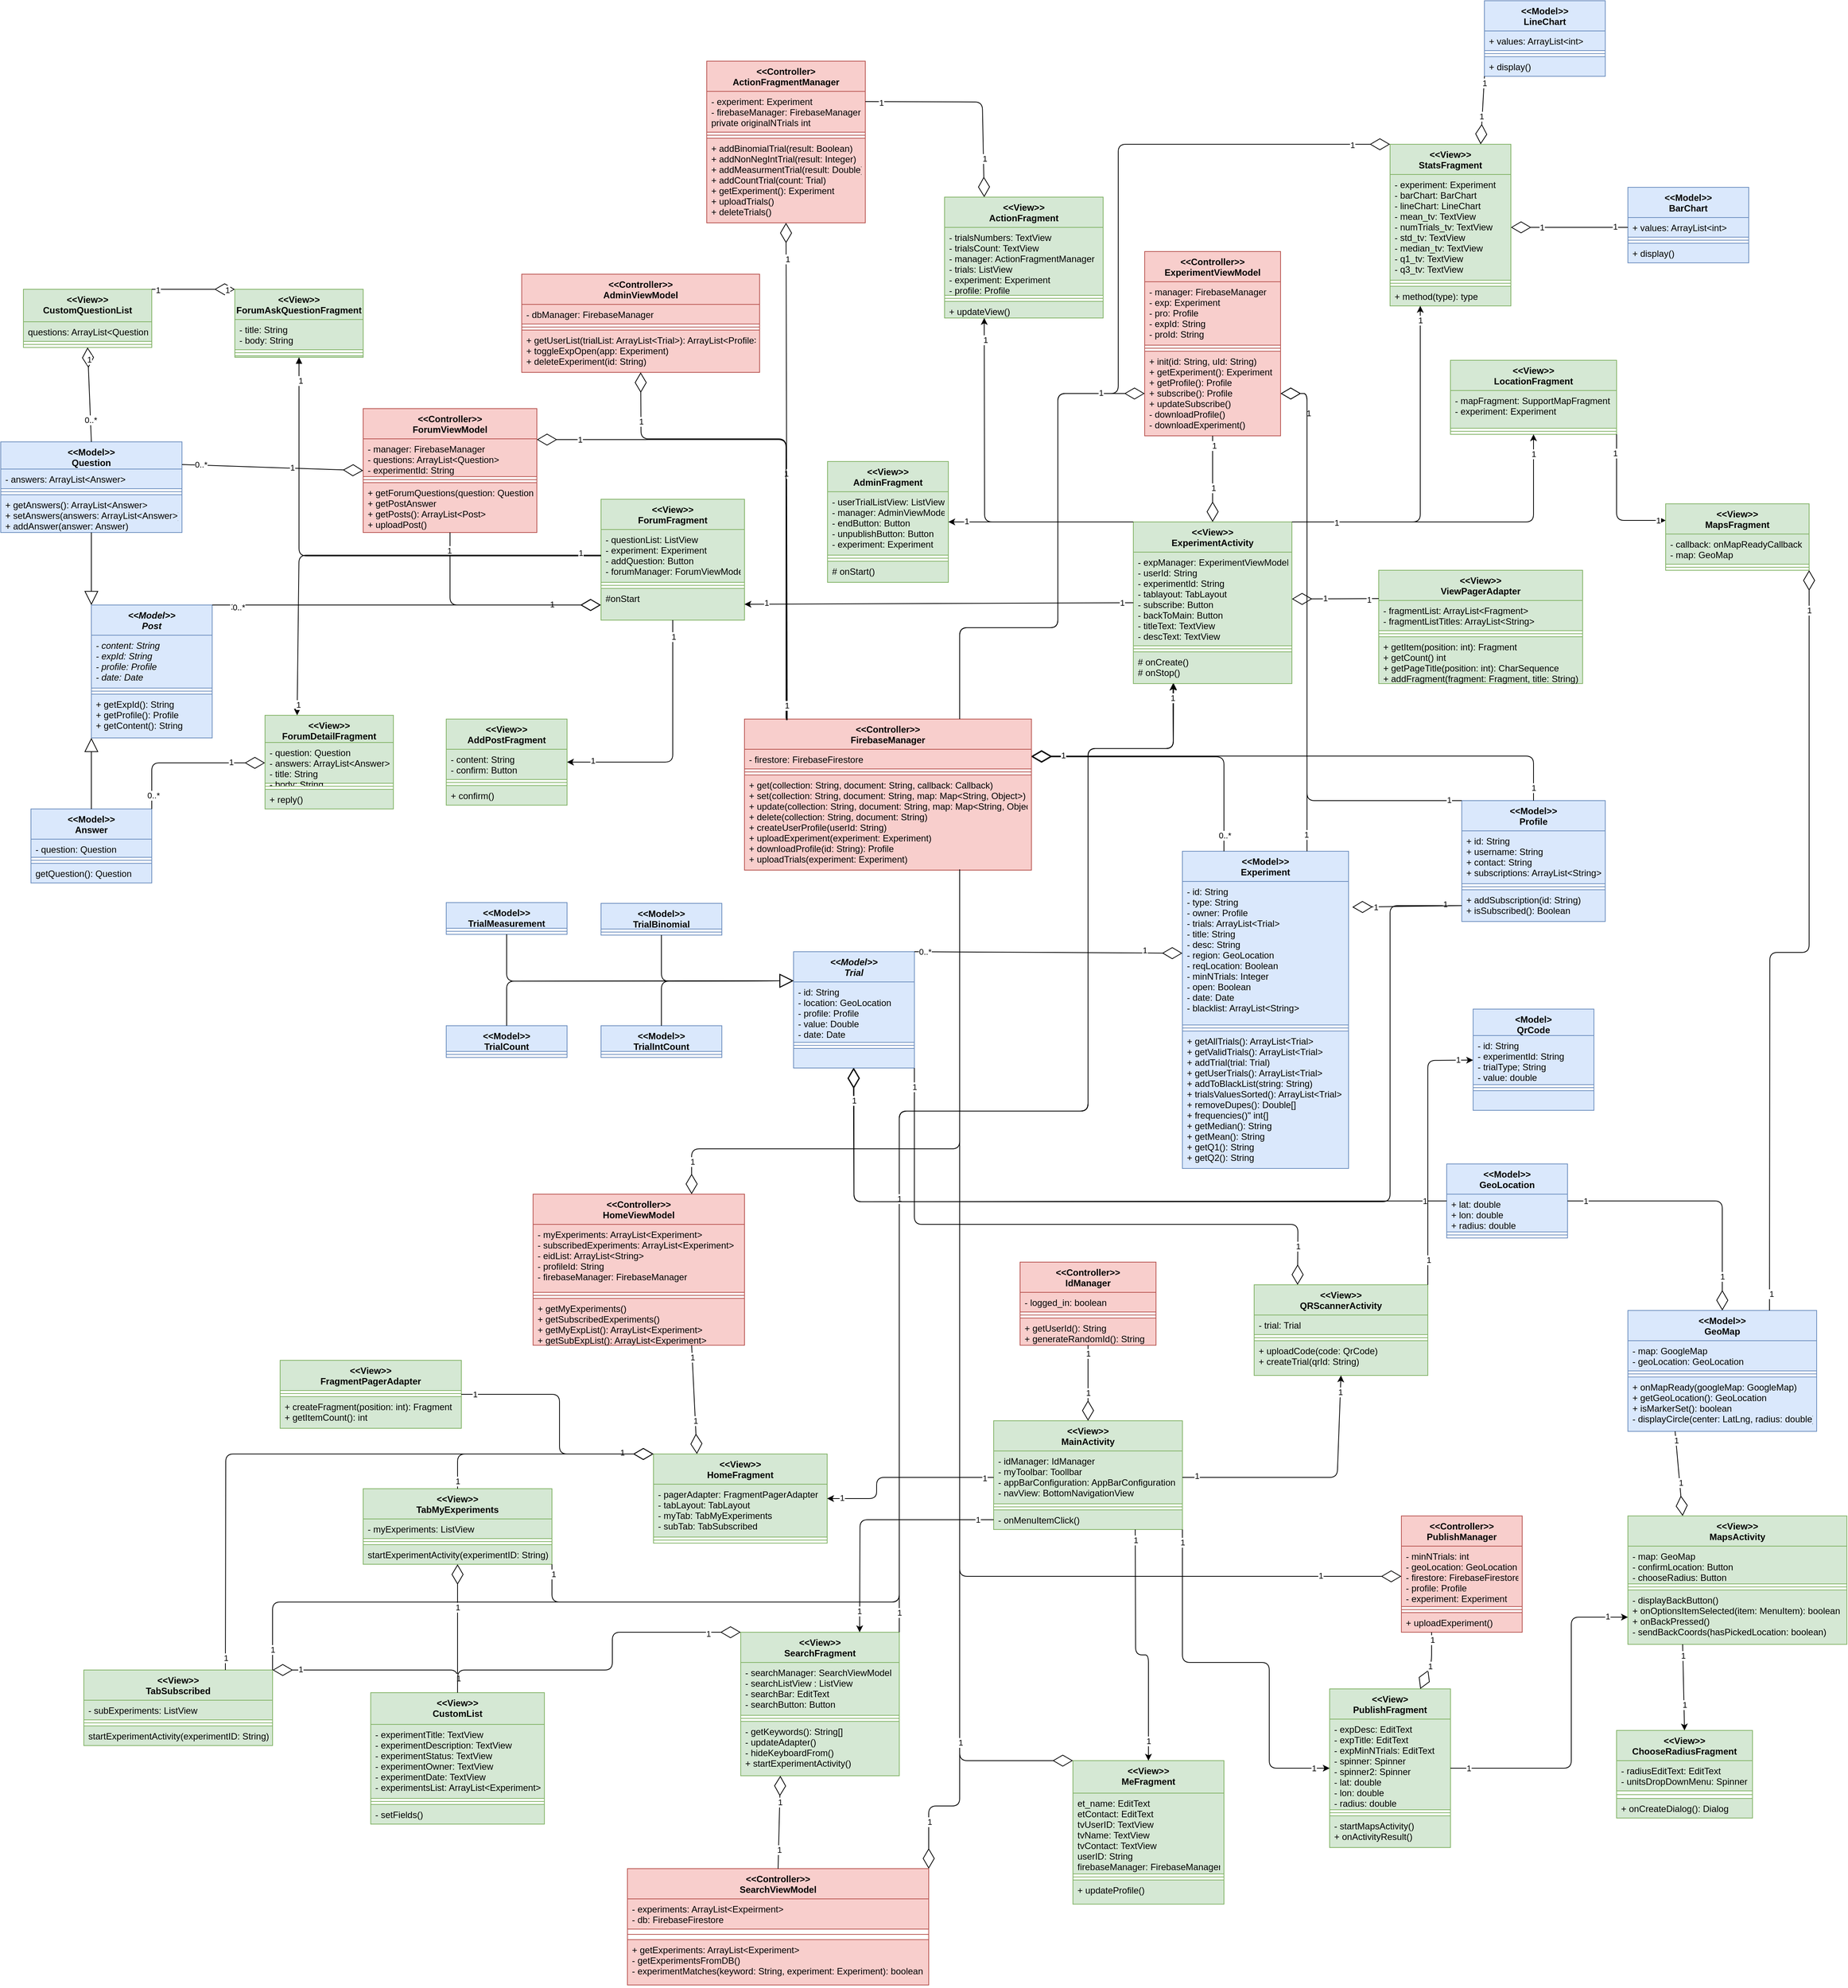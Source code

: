 <mxfile version="14.5.8" type="device"><diagram id="W_hG7r2GtW1I7n50SwKR" name="Page-1"><mxGraphModel dx="-2398" dy="7226" grid="1" gridSize="10" guides="1" tooltips="1" connect="1" arrows="1" fold="1" page="1" pageScale="1" pageWidth="850" pageHeight="1100" math="0" shadow="0"><root><mxCell id="0"/><mxCell id="1" parent="0"/><mxCell id="iUBhqCL3mZ98THQkSPbj-24" value="&lt;&lt;Model&gt;&gt;&#10;Experiment" style="swimlane;fontStyle=1;align=center;verticalAlign=top;childLayout=stackLayout;horizontal=1;startSize=40;horizontalStack=0;resizeParent=1;resizeParentMax=0;resizeLast=0;collapsible=1;marginBottom=0;fillColor=#dae8fc;strokeColor=#6c8ebf;" parent="1" vertex="1"><mxGeometry x="5445" y="-5194" width="220" height="420" as="geometry"/></mxCell><mxCell id="iUBhqCL3mZ98THQkSPbj-25" value="- id: String&#10;- type: String&#10;- owner: Profile&#10;- trials: ArrayList&lt;Trial&gt;&#10;- title: String&#10;- desc: String&#10;- region: GeoLocation&#10;- reqLocation: Boolean&#10;- minNTrials: Integer&#10;- open: Boolean&#10;- date: Date&#10;- blacklist: ArrayList&lt;String&gt;" style="text;strokeColor=#6c8ebf;fillColor=#dae8fc;align=left;verticalAlign=top;spacingLeft=4;spacingRight=4;overflow=hidden;rotatable=0;points=[[0,0.5],[1,0.5]];portConstraint=eastwest;" parent="iUBhqCL3mZ98THQkSPbj-24" vertex="1"><mxGeometry y="40" width="220" height="190" as="geometry"/></mxCell><mxCell id="iUBhqCL3mZ98THQkSPbj-26" value="" style="line;strokeWidth=1;fillColor=#dae8fc;align=left;verticalAlign=middle;spacingTop=-1;spacingLeft=3;spacingRight=3;rotatable=0;labelPosition=right;points=[];portConstraint=eastwest;strokeColor=#6c8ebf;" parent="iUBhqCL3mZ98THQkSPbj-24" vertex="1"><mxGeometry y="230" width="220" height="8" as="geometry"/></mxCell><mxCell id="iUBhqCL3mZ98THQkSPbj-27" value="+ getAllTrials(): ArrayList&lt;Trial&gt;&#10;+ getValidTrials(): ArrayList&lt;Trial&gt;&#10;+ addTrial(trial: Trial)&#10;+ getUserTrials(): ArrayList&lt;Trial&gt;&#10;+ addToBlackList(string: String)&#10;+ trialsValuesSorted(): ArrayList&lt;Trial&gt;&#10;+ removeDupes(): Double[]&#10;+ frequencies()&quot; int{]&#10;+ getMedian(): String&#10;+ getMean(): String&#10;+ getQ1(): String&#10;+ getQ2(): String" style="text;strokeColor=#6c8ebf;fillColor=#dae8fc;align=left;verticalAlign=top;spacingLeft=4;spacingRight=4;overflow=hidden;rotatable=0;points=[[0,0.5],[1,0.5]];portConstraint=eastwest;" parent="iUBhqCL3mZ98THQkSPbj-24" vertex="1"><mxGeometry y="238" width="220" height="182" as="geometry"/></mxCell><mxCell id="iUBhqCL3mZ98THQkSPbj-28" value="&lt;&lt;Model&gt;&gt;&#10;Trial" style="swimlane;fontStyle=3;align=center;verticalAlign=top;childLayout=stackLayout;horizontal=1;startSize=40;horizontalStack=0;resizeParent=1;resizeParentMax=0;resizeLast=0;collapsible=1;marginBottom=0;fillColor=#dae8fc;strokeColor=#6c8ebf;" parent="1" vertex="1"><mxGeometry x="4930" y="-5061" width="160" height="154" as="geometry"/></mxCell><mxCell id="iUBhqCL3mZ98THQkSPbj-29" value="- id: String&#10;- location: GeoLocation&#10;- profile: Profile&#10;- value: Double&#10;- date: Date" style="text;strokeColor=#6c8ebf;fillColor=#dae8fc;align=left;verticalAlign=top;spacingLeft=4;spacingRight=4;overflow=hidden;rotatable=0;points=[[0,0.5],[1,0.5]];portConstraint=eastwest;" parent="iUBhqCL3mZ98THQkSPbj-28" vertex="1"><mxGeometry y="40" width="160" height="80" as="geometry"/></mxCell><mxCell id="iUBhqCL3mZ98THQkSPbj-30" value="" style="line;strokeWidth=1;fillColor=#dae8fc;align=left;verticalAlign=middle;spacingTop=-1;spacingLeft=3;spacingRight=3;rotatable=0;labelPosition=right;points=[];portConstraint=eastwest;strokeColor=#6c8ebf;" parent="iUBhqCL3mZ98THQkSPbj-28" vertex="1"><mxGeometry y="120" width="160" height="8" as="geometry"/></mxCell><mxCell id="iUBhqCL3mZ98THQkSPbj-31" value="" style="text;strokeColor=#6c8ebf;fillColor=#dae8fc;align=left;verticalAlign=top;spacingLeft=4;spacingRight=4;overflow=hidden;rotatable=0;points=[[0,0.5],[1,0.5]];portConstraint=eastwest;" parent="iUBhqCL3mZ98THQkSPbj-28" vertex="1"><mxGeometry y="128" width="160" height="26" as="geometry"/></mxCell><mxCell id="iUBhqCL3mZ98THQkSPbj-51" value="&lt;&lt;Model&gt;&gt;&#10;Profile" style="swimlane;fontStyle=1;align=center;verticalAlign=top;childLayout=stackLayout;horizontal=1;startSize=40;horizontalStack=0;resizeParent=1;resizeParentMax=0;resizeLast=0;collapsible=1;marginBottom=0;fillColor=#dae8fc;strokeColor=#6c8ebf;" parent="1" vertex="1"><mxGeometry x="5815" y="-5261" width="190" height="160" as="geometry"/></mxCell><mxCell id="iUBhqCL3mZ98THQkSPbj-52" value="+ id: String&#10;+ username: String&#10;+ contact: String&#10;+ subscriptions: ArrayList&lt;String&gt;" style="text;strokeColor=#6c8ebf;fillColor=#dae8fc;align=left;verticalAlign=top;spacingLeft=4;spacingRight=4;overflow=hidden;rotatable=0;points=[[0,0.5],[1,0.5]];portConstraint=eastwest;" parent="iUBhqCL3mZ98THQkSPbj-51" vertex="1"><mxGeometry y="40" width="190" height="70" as="geometry"/></mxCell><mxCell id="iUBhqCL3mZ98THQkSPbj-53" value="" style="line;strokeWidth=1;fillColor=#dae8fc;align=left;verticalAlign=middle;spacingTop=-1;spacingLeft=3;spacingRight=3;rotatable=0;labelPosition=right;points=[];portConstraint=eastwest;strokeColor=#6c8ebf;" parent="iUBhqCL3mZ98THQkSPbj-51" vertex="1"><mxGeometry y="110" width="190" height="8" as="geometry"/></mxCell><mxCell id="iUBhqCL3mZ98THQkSPbj-54" value="+ addSubscription(id: String)&#10;+ isSubscribed(): Boolean" style="text;strokeColor=#6c8ebf;fillColor=#dae8fc;align=left;verticalAlign=top;spacingLeft=4;spacingRight=4;overflow=hidden;rotatable=0;points=[[0,0.5],[1,0.5]];portConstraint=eastwest;" parent="iUBhqCL3mZ98THQkSPbj-51" vertex="1"><mxGeometry y="118" width="190" height="42" as="geometry"/></mxCell><mxCell id="iUBhqCL3mZ98THQkSPbj-55" value="&lt;&lt;Model&gt;&gt;&#10;GeoLocation" style="swimlane;fontStyle=1;align=center;verticalAlign=top;childLayout=stackLayout;horizontal=1;startSize=40;horizontalStack=0;resizeParent=1;resizeParentMax=0;resizeLast=0;collapsible=1;marginBottom=0;fillColor=#dae8fc;strokeColor=#6c8ebf;" parent="1" vertex="1"><mxGeometry x="5795" y="-4780" width="160" height="98" as="geometry"/></mxCell><mxCell id="iUBhqCL3mZ98THQkSPbj-56" value="+ lat: double&#10;+ lon: double&#10;+ radius: double" style="text;strokeColor=#6c8ebf;fillColor=#dae8fc;align=left;verticalAlign=top;spacingLeft=4;spacingRight=4;overflow=hidden;rotatable=0;points=[[0,0.5],[1,0.5]];portConstraint=eastwest;" parent="iUBhqCL3mZ98THQkSPbj-55" vertex="1"><mxGeometry y="40" width="160" height="50" as="geometry"/></mxCell><mxCell id="iUBhqCL3mZ98THQkSPbj-57" value="" style="line;strokeWidth=1;fillColor=#dae8fc;align=left;verticalAlign=middle;spacingTop=-1;spacingLeft=3;spacingRight=3;rotatable=0;labelPosition=right;points=[];portConstraint=eastwest;strokeColor=#6c8ebf;" parent="iUBhqCL3mZ98THQkSPbj-55" vertex="1"><mxGeometry y="90" width="160" height="8" as="geometry"/></mxCell><mxCell id="iUBhqCL3mZ98THQkSPbj-58" value="&lt;&lt;View&gt;&#10;PublishFragment" style="swimlane;fontStyle=1;align=center;verticalAlign=top;childLayout=stackLayout;horizontal=1;startSize=40;horizontalStack=0;resizeParent=1;resizeParentMax=0;resizeLast=0;collapsible=1;marginBottom=0;fillColor=#d5e8d4;strokeColor=#82b366;" parent="1" vertex="1"><mxGeometry x="5640" y="-4085" width="160" height="210" as="geometry"/></mxCell><mxCell id="iUBhqCL3mZ98THQkSPbj-59" value="- expDesc: EditText&#10;- expTitle: EditText&#10;- expMinNTrials: EditText&#10;- spinner: Spinner&#10;- spinner2: Spinner&#10;- lat: double&#10;- lon: double&#10;- radius: double&#10;" style="text;strokeColor=#82b366;fillColor=#d5e8d4;align=left;verticalAlign=top;spacingLeft=4;spacingRight=4;overflow=hidden;rotatable=0;points=[[0,0.5],[1,0.5]];portConstraint=eastwest;" parent="iUBhqCL3mZ98THQkSPbj-58" vertex="1"><mxGeometry y="40" width="160" height="120" as="geometry"/></mxCell><mxCell id="iUBhqCL3mZ98THQkSPbj-60" value="" style="line;strokeWidth=1;fillColor=#d5e8d4;align=left;verticalAlign=middle;spacingTop=-1;spacingLeft=3;spacingRight=3;rotatable=0;labelPosition=right;points=[];portConstraint=eastwest;strokeColor=#82b366;" parent="iUBhqCL3mZ98THQkSPbj-58" vertex="1"><mxGeometry y="160" width="160" height="8" as="geometry"/></mxCell><mxCell id="iUBhqCL3mZ98THQkSPbj-61" value="- startMapsActivity()&#10;+ onActivityResult()" style="text;strokeColor=#82b366;fillColor=#d5e8d4;align=left;verticalAlign=top;spacingLeft=4;spacingRight=4;overflow=hidden;rotatable=0;points=[[0,0.5],[1,0.5]];portConstraint=eastwest;" parent="iUBhqCL3mZ98THQkSPbj-58" vertex="1"><mxGeometry y="168" width="160" height="42" as="geometry"/></mxCell><mxCell id="iUBhqCL3mZ98THQkSPbj-62" value="&lt;&lt;View&gt;&gt;&#10;MapsActivity" style="swimlane;fontStyle=1;align=center;verticalAlign=top;childLayout=stackLayout;horizontal=1;startSize=40;horizontalStack=0;resizeParent=1;resizeParentMax=0;resizeLast=0;collapsible=1;marginBottom=0;fillColor=#d5e8d4;strokeColor=#82b366;" parent="1" vertex="1"><mxGeometry x="6035" y="-4314" width="290" height="170" as="geometry"/></mxCell><mxCell id="iUBhqCL3mZ98THQkSPbj-63" value="- map: GeoMap&#10;- confirmLocation: Button&#10;- chooseRadius: Button" style="text;strokeColor=#82b366;fillColor=#d5e8d4;align=left;verticalAlign=top;spacingLeft=4;spacingRight=4;overflow=hidden;rotatable=0;points=[[0,0.5],[1,0.5]];portConstraint=eastwest;" parent="iUBhqCL3mZ98THQkSPbj-62" vertex="1"><mxGeometry y="40" width="290" height="50" as="geometry"/></mxCell><mxCell id="iUBhqCL3mZ98THQkSPbj-64" value="" style="line;strokeWidth=1;fillColor=#d5e8d4;align=left;verticalAlign=middle;spacingTop=-1;spacingLeft=3;spacingRight=3;rotatable=0;labelPosition=right;points=[];portConstraint=eastwest;strokeColor=#82b366;" parent="iUBhqCL3mZ98THQkSPbj-62" vertex="1"><mxGeometry y="90" width="290" height="8" as="geometry"/></mxCell><mxCell id="iUBhqCL3mZ98THQkSPbj-65" value="- displayBackButton()&#10;+ onOptionsItemSelected(item: MenuItem): boolean&#10;+ onBackPressed()&#10;- sendBackCoords(hasPickedLocation: boolean)&#10;" style="text;strokeColor=#82b366;fillColor=#d5e8d4;align=left;verticalAlign=top;spacingLeft=4;spacingRight=4;overflow=hidden;rotatable=0;points=[[0,0.5],[1,0.5]];portConstraint=eastwest;" parent="iUBhqCL3mZ98THQkSPbj-62" vertex="1"><mxGeometry y="98" width="290" height="72" as="geometry"/></mxCell><mxCell id="iUBhqCL3mZ98THQkSPbj-66" value="&lt;&lt;View&gt;&gt;&#10;ChooseRadiusFragment" style="swimlane;fontStyle=1;align=center;verticalAlign=top;childLayout=stackLayout;horizontal=1;startSize=40;horizontalStack=0;resizeParent=1;resizeParentMax=0;resizeLast=0;collapsible=1;marginBottom=0;fillColor=#d5e8d4;strokeColor=#82b366;" parent="1" vertex="1"><mxGeometry x="6020" y="-4030" width="180" height="116" as="geometry"/></mxCell><mxCell id="iUBhqCL3mZ98THQkSPbj-67" value="- radiusEditText: EditText&#10;- unitsDropDownMenu: Spinner" style="text;strokeColor=#82b366;fillColor=#d5e8d4;align=left;verticalAlign=top;spacingLeft=4;spacingRight=4;overflow=hidden;rotatable=0;points=[[0,0.5],[1,0.5]];portConstraint=eastwest;" parent="iUBhqCL3mZ98THQkSPbj-66" vertex="1"><mxGeometry y="40" width="180" height="40" as="geometry"/></mxCell><mxCell id="iUBhqCL3mZ98THQkSPbj-68" value="" style="line;strokeWidth=1;fillColor=#d5e8d4;align=left;verticalAlign=middle;spacingTop=-1;spacingLeft=3;spacingRight=3;rotatable=0;labelPosition=right;points=[];portConstraint=eastwest;strokeColor=#82b366;" parent="iUBhqCL3mZ98THQkSPbj-66" vertex="1"><mxGeometry y="80" width="180" height="10" as="geometry"/></mxCell><mxCell id="iUBhqCL3mZ98THQkSPbj-69" value="+ onCreateDialog(): Dialog" style="text;strokeColor=#82b366;fillColor=#d5e8d4;align=left;verticalAlign=top;spacingLeft=4;spacingRight=4;overflow=hidden;rotatable=0;points=[[0,0.5],[1,0.5]];portConstraint=eastwest;" parent="iUBhqCL3mZ98THQkSPbj-66" vertex="1"><mxGeometry y="90" width="180" height="26" as="geometry"/></mxCell><mxCell id="iUBhqCL3mZ98THQkSPbj-70" value="&lt;&lt;Controller&gt;&gt;&#10;PublishManager" style="swimlane;fontStyle=1;align=center;verticalAlign=top;childLayout=stackLayout;horizontal=1;startSize=40;horizontalStack=0;resizeParent=1;resizeParentMax=0;resizeLast=0;collapsible=1;marginBottom=0;fillColor=#f8cecc;strokeColor=#b85450;" parent="1" vertex="1"><mxGeometry x="5735" y="-4314" width="160" height="154" as="geometry"/></mxCell><mxCell id="iUBhqCL3mZ98THQkSPbj-71" value="- minNTrials: int&#10;- geoLocation: GeoLocation&#10;- firestore: FirebaseFirestore&#10;- profile: Profile&#10;- experiment: Experiment" style="text;strokeColor=#b85450;fillColor=#f8cecc;align=left;verticalAlign=top;spacingLeft=4;spacingRight=4;overflow=hidden;rotatable=0;points=[[0,0.5],[1,0.5]];portConstraint=eastwest;" parent="iUBhqCL3mZ98THQkSPbj-70" vertex="1"><mxGeometry y="40" width="160" height="80" as="geometry"/></mxCell><mxCell id="iUBhqCL3mZ98THQkSPbj-72" value="" style="line;strokeWidth=1;fillColor=#f8cecc;align=left;verticalAlign=middle;spacingTop=-1;spacingLeft=3;spacingRight=3;rotatable=0;labelPosition=right;points=[];portConstraint=eastwest;strokeColor=#b85450;" parent="iUBhqCL3mZ98THQkSPbj-70" vertex="1"><mxGeometry y="120" width="160" height="8" as="geometry"/></mxCell><mxCell id="iUBhqCL3mZ98THQkSPbj-73" value="+ uploadExperiment()" style="text;strokeColor=#b85450;fillColor=#f8cecc;align=left;verticalAlign=top;spacingLeft=4;spacingRight=4;overflow=hidden;rotatable=0;points=[[0,0.5],[1,0.5]];portConstraint=eastwest;" parent="iUBhqCL3mZ98THQkSPbj-70" vertex="1"><mxGeometry y="128" width="160" height="26" as="geometry"/></mxCell><mxCell id="iUBhqCL3mZ98THQkSPbj-74" value="&lt;&lt;Model&gt;&gt;&#10;GeoMap" style="swimlane;fontStyle=1;align=center;verticalAlign=top;childLayout=stackLayout;horizontal=1;startSize=40;horizontalStack=0;resizeParent=1;resizeParentMax=0;resizeLast=0;collapsible=1;marginBottom=0;fillColor=#dae8fc;strokeColor=#6c8ebf;" parent="1" vertex="1"><mxGeometry x="6035" y="-4586" width="250" height="160" as="geometry"/></mxCell><mxCell id="iUBhqCL3mZ98THQkSPbj-75" value="- map: GoogleMap&#10;- geoLocation: GeoLocation" style="text;strokeColor=#6c8ebf;fillColor=#dae8fc;align=left;verticalAlign=top;spacingLeft=4;spacingRight=4;overflow=hidden;rotatable=0;points=[[0,0.5],[1,0.5]];portConstraint=eastwest;" parent="iUBhqCL3mZ98THQkSPbj-74" vertex="1"><mxGeometry y="40" width="250" height="40" as="geometry"/></mxCell><mxCell id="iUBhqCL3mZ98THQkSPbj-76" value="" style="line;strokeWidth=1;fillColor=#dae8fc;align=left;verticalAlign=middle;spacingTop=-1;spacingLeft=3;spacingRight=3;rotatable=0;labelPosition=right;points=[];portConstraint=eastwest;strokeColor=#6c8ebf;" parent="iUBhqCL3mZ98THQkSPbj-74" vertex="1"><mxGeometry y="80" width="250" height="8" as="geometry"/></mxCell><mxCell id="iUBhqCL3mZ98THQkSPbj-77" value="+ onMapReady(googleMap: GoogleMap)&#10;+ getGeoLocation(): GeoLocation&#10;+ isMarkerSet(): boolean&#10;- displayCircle(center: LatLng, radius: double)" style="text;strokeColor=#6c8ebf;fillColor=#dae8fc;align=left;verticalAlign=top;spacingLeft=4;spacingRight=4;overflow=hidden;rotatable=0;points=[[0,0.5],[1,0.5]];portConstraint=eastwest;" parent="iUBhqCL3mZ98THQkSPbj-74" vertex="1"><mxGeometry y="88" width="250" height="72" as="geometry"/></mxCell><mxCell id="iUBhqCL3mZ98THQkSPbj-78" value="&lt;&lt;View&gt;&gt;&#10;MainActivity" style="swimlane;fontStyle=1;align=center;verticalAlign=top;childLayout=stackLayout;horizontal=1;startSize=40;horizontalStack=0;resizeParent=1;resizeParentMax=0;resizeLast=0;collapsible=1;marginBottom=0;fillColor=#d5e8d4;strokeColor=#82b366;" parent="1" vertex="1"><mxGeometry x="5195" y="-4440" width="250" height="144" as="geometry"/></mxCell><mxCell id="iUBhqCL3mZ98THQkSPbj-79" value="- idManager: IdManager&#10;- myToolbar: Toollbar&#10;- appBarConfiguration: AppBarConfiguration&#10;- navView: BottomNavigationView" style="text;strokeColor=#82b366;fillColor=#d5e8d4;align=left;verticalAlign=top;spacingLeft=4;spacingRight=4;overflow=hidden;rotatable=0;points=[[0,0.5],[1,0.5]];portConstraint=eastwest;" parent="iUBhqCL3mZ98THQkSPbj-78" vertex="1"><mxGeometry y="40" width="250" height="70" as="geometry"/></mxCell><mxCell id="iUBhqCL3mZ98THQkSPbj-80" value="" style="line;strokeWidth=1;fillColor=#d5e8d4;align=left;verticalAlign=middle;spacingTop=-1;spacingLeft=3;spacingRight=3;rotatable=0;labelPosition=right;points=[];portConstraint=eastwest;strokeColor=#82b366;" parent="iUBhqCL3mZ98THQkSPbj-78" vertex="1"><mxGeometry y="110" width="250" height="8" as="geometry"/></mxCell><mxCell id="iUBhqCL3mZ98THQkSPbj-81" value="- onMenuItemClick()" style="text;strokeColor=#82b366;fillColor=#d5e8d4;align=left;verticalAlign=top;spacingLeft=4;spacingRight=4;overflow=hidden;rotatable=0;points=[[0,0.5],[1,0.5]];portConstraint=eastwest;" parent="iUBhqCL3mZ98THQkSPbj-78" vertex="1"><mxGeometry y="118" width="250" height="26" as="geometry"/></mxCell><mxCell id="iUBhqCL3mZ98THQkSPbj-82" value="&lt;&lt;Controller&gt;&gt;&#10;IdManager" style="swimlane;fontStyle=1;align=center;verticalAlign=top;childLayout=stackLayout;horizontal=1;startSize=40;horizontalStack=0;resizeParent=1;resizeParentMax=0;resizeLast=0;collapsible=1;marginBottom=0;fillColor=#f8cecc;strokeColor=#b85450;" parent="1" vertex="1"><mxGeometry x="5230" y="-4650" width="180" height="110" as="geometry"/></mxCell><mxCell id="iUBhqCL3mZ98THQkSPbj-83" value="- logged_in: boolean" style="text;strokeColor=#b85450;fillColor=#f8cecc;align=left;verticalAlign=top;spacingLeft=4;spacingRight=4;overflow=hidden;rotatable=0;points=[[0,0.5],[1,0.5]];portConstraint=eastwest;" parent="iUBhqCL3mZ98THQkSPbj-82" vertex="1"><mxGeometry y="40" width="180" height="26" as="geometry"/></mxCell><mxCell id="iUBhqCL3mZ98THQkSPbj-84" value="" style="line;strokeWidth=1;fillColor=#f8cecc;align=left;verticalAlign=middle;spacingTop=-1;spacingLeft=3;spacingRight=3;rotatable=0;labelPosition=right;points=[];portConstraint=eastwest;strokeColor=#b85450;" parent="iUBhqCL3mZ98THQkSPbj-82" vertex="1"><mxGeometry y="66" width="180" height="8" as="geometry"/></mxCell><mxCell id="iUBhqCL3mZ98THQkSPbj-85" value="+ getUserId(): String&#10;+ generateRandomId(): String&#10;" style="text;strokeColor=#b85450;fillColor=#f8cecc;align=left;verticalAlign=top;spacingLeft=4;spacingRight=4;overflow=hidden;rotatable=0;points=[[0,0.5],[1,0.5]];portConstraint=eastwest;" parent="iUBhqCL3mZ98THQkSPbj-82" vertex="1"><mxGeometry y="74" width="180" height="36" as="geometry"/></mxCell><mxCell id="iUBhqCL3mZ98THQkSPbj-86" value="&lt;&lt;Controller&gt;&gt;&#10;FirebaseManager" style="swimlane;fontStyle=1;align=center;verticalAlign=top;childLayout=stackLayout;horizontal=1;startSize=40;horizontalStack=0;resizeParent=1;resizeParentMax=0;resizeLast=0;collapsible=1;marginBottom=0;fillColor=#f8cecc;strokeColor=#b85450;" parent="1" vertex="1"><mxGeometry x="4865" y="-5369" width="380" height="200" as="geometry"/></mxCell><mxCell id="iUBhqCL3mZ98THQkSPbj-87" value="- firestore: FirebaseFirestore" style="text;strokeColor=#b85450;fillColor=#f8cecc;align=left;verticalAlign=top;spacingLeft=4;spacingRight=4;overflow=hidden;rotatable=0;points=[[0,0.5],[1,0.5]];portConstraint=eastwest;" parent="iUBhqCL3mZ98THQkSPbj-86" vertex="1"><mxGeometry y="40" width="380" height="26" as="geometry"/></mxCell><mxCell id="iUBhqCL3mZ98THQkSPbj-88" value="" style="line;strokeWidth=1;fillColor=#f8cecc;align=left;verticalAlign=middle;spacingTop=-1;spacingLeft=3;spacingRight=3;rotatable=0;labelPosition=right;points=[];portConstraint=eastwest;strokeColor=#b85450;" parent="iUBhqCL3mZ98THQkSPbj-86" vertex="1"><mxGeometry y="66" width="380" height="8" as="geometry"/></mxCell><mxCell id="iUBhqCL3mZ98THQkSPbj-89" value="+ get(collection: String, document: String, callback: Callback)&#10;+ set(collection: String, document: String, map: Map&lt;String, Object&gt;)&#10;+ update(collection: String, document: String, map: Map&lt;String, Object&gt;)&#10;+ delete(collection: String, document: String)&#10;+ createUserProfile(userId: String)&#10;+ uploadExperiment(experiment: Experiment)&#10;+ downloadProfile(id: String): Profile&#10;+ uploadTrials(experiment: Experiment)" style="text;strokeColor=#b85450;fillColor=#f8cecc;align=left;verticalAlign=top;spacingLeft=4;spacingRight=4;overflow=hidden;rotatable=0;points=[[0,0.5],[1,0.5]];portConstraint=eastwest;" parent="iUBhqCL3mZ98THQkSPbj-86" vertex="1"><mxGeometry y="74" width="380" height="126" as="geometry"/></mxCell><mxCell id="iUBhqCL3mZ98THQkSPbj-90" value="&lt;&lt;View&gt;&gt;&#10;MeFragment" style="swimlane;fontStyle=1;align=center;verticalAlign=top;childLayout=stackLayout;horizontal=1;startSize=43;horizontalStack=0;resizeParent=1;resizeParentMax=0;resizeLast=0;collapsible=1;marginBottom=0;fillColor=#d5e8d4;strokeColor=#82b366;" parent="1" vertex="1"><mxGeometry x="5300" y="-3990" width="200" height="190" as="geometry"/></mxCell><mxCell id="iUBhqCL3mZ98THQkSPbj-91" value="et_name: EditText&#10;etContact: EditText&#10;tvUserID: TextView&#10;tvName: TextView&#10;tvContact: TextView&#10;userID: String&#10;firebaseManager: FirebaseManager" style="text;strokeColor=#82b366;fillColor=#d5e8d4;align=left;verticalAlign=top;spacingLeft=4;spacingRight=4;overflow=hidden;rotatable=0;points=[[0,0.5],[1,0.5]];portConstraint=eastwest;" parent="iUBhqCL3mZ98THQkSPbj-90" vertex="1"><mxGeometry y="43" width="200" height="107" as="geometry"/></mxCell><mxCell id="iUBhqCL3mZ98THQkSPbj-92" value="" style="line;strokeWidth=1;fillColor=#d5e8d4;align=left;verticalAlign=middle;spacingTop=-1;spacingLeft=3;spacingRight=3;rotatable=0;labelPosition=right;points=[];portConstraint=eastwest;strokeColor=#82b366;" parent="iUBhqCL3mZ98THQkSPbj-90" vertex="1"><mxGeometry y="150" width="200" height="8" as="geometry"/></mxCell><mxCell id="iUBhqCL3mZ98THQkSPbj-93" value="+ updateProfile()" style="text;strokeColor=#82b366;fillColor=#d5e8d4;align=left;verticalAlign=top;spacingLeft=4;spacingRight=4;overflow=hidden;rotatable=0;points=[[0,0.5],[1,0.5]];portConstraint=eastwest;" parent="iUBhqCL3mZ98THQkSPbj-90" vertex="1"><mxGeometry y="158" width="200" height="32" as="geometry"/></mxCell><mxCell id="iUBhqCL3mZ98THQkSPbj-94" value="&lt;&lt;View&gt;&gt;&#10;HomeFragment" style="swimlane;fontStyle=1;align=center;verticalAlign=top;childLayout=stackLayout;horizontal=1;startSize=40;horizontalStack=0;resizeParent=1;resizeParentMax=0;resizeLast=0;collapsible=1;marginBottom=0;fillColor=#d5e8d4;strokeColor=#82b366;" parent="1" vertex="1"><mxGeometry x="4744.5" y="-4396" width="230" height="118" as="geometry"/></mxCell><mxCell id="iUBhqCL3mZ98THQkSPbj-95" value="- pagerAdapter: FragmentPagerAdapter&#10;- tabLayout: TabLayout&#10;- myTab: TabMyExperiments&#10;- subTab: TabSubscribed&#10;" style="text;strokeColor=#82b366;fillColor=#d5e8d4;align=left;verticalAlign=top;spacingLeft=4;spacingRight=4;overflow=hidden;rotatable=0;points=[[0,0.5],[1,0.5]];portConstraint=eastwest;" parent="iUBhqCL3mZ98THQkSPbj-94" vertex="1"><mxGeometry y="40" width="230" height="70" as="geometry"/></mxCell><mxCell id="iUBhqCL3mZ98THQkSPbj-96" value="" style="line;strokeWidth=1;fillColor=#d5e8d4;align=left;verticalAlign=middle;spacingTop=-1;spacingLeft=3;spacingRight=3;rotatable=0;labelPosition=right;points=[];portConstraint=eastwest;strokeColor=#82b366;" parent="iUBhqCL3mZ98THQkSPbj-94" vertex="1"><mxGeometry y="110" width="230" height="8" as="geometry"/></mxCell><mxCell id="iUBhqCL3mZ98THQkSPbj-97" value="&lt;&lt;View&gt;&gt;&#10;FragmentPagerAdapter" style="swimlane;fontStyle=1;align=center;verticalAlign=top;childLayout=stackLayout;horizontal=1;startSize=40;horizontalStack=0;resizeParent=1;resizeParentMax=0;resizeLast=0;collapsible=1;marginBottom=0;fillColor=#d5e8d4;strokeColor=#82b366;" parent="1" vertex="1"><mxGeometry x="4250" y="-4520" width="240" height="90" as="geometry"/></mxCell><mxCell id="iUBhqCL3mZ98THQkSPbj-98" value="" style="line;strokeWidth=1;fillColor=#d5e8d4;align=left;verticalAlign=middle;spacingTop=-1;spacingLeft=3;spacingRight=3;rotatable=0;labelPosition=right;points=[];portConstraint=eastwest;strokeColor=#82b366;" parent="iUBhqCL3mZ98THQkSPbj-97" vertex="1"><mxGeometry y="40" width="240" height="8" as="geometry"/></mxCell><mxCell id="iUBhqCL3mZ98THQkSPbj-99" value="+ createFragment(position: int): Fragment&#10;+ getItemCount(): int" style="text;strokeColor=#82b366;fillColor=#d5e8d4;align=left;verticalAlign=top;spacingLeft=4;spacingRight=4;overflow=hidden;rotatable=0;points=[[0,0.5],[1,0.5]];portConstraint=eastwest;" parent="iUBhqCL3mZ98THQkSPbj-97" vertex="1"><mxGeometry y="48" width="240" height="42" as="geometry"/></mxCell><mxCell id="iUBhqCL3mZ98THQkSPbj-100" value="&lt;&lt;Controller&gt;&gt;&#10;HomeViewModel" style="swimlane;fontStyle=1;align=center;verticalAlign=top;childLayout=stackLayout;horizontal=1;startSize=40;horizontalStack=0;resizeParent=1;resizeParentMax=0;resizeLast=0;collapsible=1;marginBottom=0;fillColor=#f8cecc;strokeColor=#b85450;" parent="1" vertex="1"><mxGeometry x="4585" y="-4740" width="280" height="200" as="geometry"/></mxCell><mxCell id="iUBhqCL3mZ98THQkSPbj-101" value="- myExperiments: ArrayList&lt;Experiment&gt;&#10;- subscribedExperiments: ArrayList&lt;Experiment&gt;&#10;- eidList: ArrayList&lt;String&gt;&#10;- profileId: String&#10;- firebaseManager: FirebaseManager&#10;" style="text;strokeColor=#b85450;fillColor=#f8cecc;align=left;verticalAlign=top;spacingLeft=4;spacingRight=4;overflow=hidden;rotatable=0;points=[[0,0.5],[1,0.5]];portConstraint=eastwest;" parent="iUBhqCL3mZ98THQkSPbj-100" vertex="1"><mxGeometry y="40" width="280" height="90" as="geometry"/></mxCell><mxCell id="iUBhqCL3mZ98THQkSPbj-102" value="" style="line;strokeWidth=1;fillColor=#f8cecc;align=left;verticalAlign=middle;spacingTop=-1;spacingLeft=3;spacingRight=3;rotatable=0;labelPosition=right;points=[];portConstraint=eastwest;strokeColor=#b85450;" parent="iUBhqCL3mZ98THQkSPbj-100" vertex="1"><mxGeometry y="130" width="280" height="8" as="geometry"/></mxCell><mxCell id="iUBhqCL3mZ98THQkSPbj-103" value="+ getMyExperiments()&#10;+ getSubscribedExperiments()&#10;+ getMyExpList(): ArrayList&lt;Experiment&gt;&#10;+ getSubExpList(): ArrayList&lt;Experiment&gt;" style="text;strokeColor=#b85450;fillColor=#f8cecc;align=left;verticalAlign=top;spacingLeft=4;spacingRight=4;overflow=hidden;rotatable=0;points=[[0,0.5],[1,0.5]];portConstraint=eastwest;" parent="iUBhqCL3mZ98THQkSPbj-100" vertex="1"><mxGeometry y="138" width="280" height="62" as="geometry"/></mxCell><mxCell id="iUBhqCL3mZ98THQkSPbj-104" value="&lt;&lt;View&gt;&gt;&#10;TabSubscribed" style="swimlane;fontStyle=1;align=center;verticalAlign=top;childLayout=stackLayout;horizontal=1;startSize=40;horizontalStack=0;resizeParent=1;resizeParentMax=0;resizeLast=0;collapsible=1;marginBottom=0;fillColor=#d5e8d4;strokeColor=#82b366;" parent="1" vertex="1"><mxGeometry x="3990" y="-4110" width="250" height="100" as="geometry"/></mxCell><mxCell id="iUBhqCL3mZ98THQkSPbj-105" value="- subExperiments: ListView" style="text;strokeColor=#82b366;fillColor=#d5e8d4;align=left;verticalAlign=top;spacingLeft=4;spacingRight=4;overflow=hidden;rotatable=0;points=[[0,0.5],[1,0.5]];portConstraint=eastwest;" parent="iUBhqCL3mZ98THQkSPbj-104" vertex="1"><mxGeometry y="40" width="250" height="26" as="geometry"/></mxCell><mxCell id="iUBhqCL3mZ98THQkSPbj-106" value="" style="line;strokeWidth=1;fillColor=#d5e8d4;align=left;verticalAlign=middle;spacingTop=-1;spacingLeft=3;spacingRight=3;rotatable=0;labelPosition=right;points=[];portConstraint=eastwest;strokeColor=#82b366;" parent="iUBhqCL3mZ98THQkSPbj-104" vertex="1"><mxGeometry y="66" width="250" height="8" as="geometry"/></mxCell><mxCell id="iUBhqCL3mZ98THQkSPbj-107" value="startExperimentActivity(experimentID: String)" style="text;strokeColor=#82b366;fillColor=#d5e8d4;align=left;verticalAlign=top;spacingLeft=4;spacingRight=4;overflow=hidden;rotatable=0;points=[[0,0.5],[1,0.5]];portConstraint=eastwest;" parent="iUBhqCL3mZ98THQkSPbj-104" vertex="1"><mxGeometry y="74" width="250" height="26" as="geometry"/></mxCell><mxCell id="iUBhqCL3mZ98THQkSPbj-108" value="&lt;&lt;View&gt;&gt;&#10;TabMyExperiments" style="swimlane;fontStyle=1;align=center;verticalAlign=top;childLayout=stackLayout;horizontal=1;startSize=40;horizontalStack=0;resizeParent=1;resizeParentMax=0;resizeLast=0;collapsible=1;marginBottom=0;fillColor=#d5e8d4;strokeColor=#82b366;" parent="1" vertex="1"><mxGeometry x="4360" y="-4350" width="250" height="100" as="geometry"/></mxCell><mxCell id="iUBhqCL3mZ98THQkSPbj-109" value="- myExperiments: ListView" style="text;strokeColor=#82b366;fillColor=#d5e8d4;align=left;verticalAlign=top;spacingLeft=4;spacingRight=4;overflow=hidden;rotatable=0;points=[[0,0.5],[1,0.5]];portConstraint=eastwest;" parent="iUBhqCL3mZ98THQkSPbj-108" vertex="1"><mxGeometry y="40" width="250" height="26" as="geometry"/></mxCell><mxCell id="iUBhqCL3mZ98THQkSPbj-110" value="" style="line;strokeWidth=1;fillColor=#d5e8d4;align=left;verticalAlign=middle;spacingTop=-1;spacingLeft=3;spacingRight=3;rotatable=0;labelPosition=right;points=[];portConstraint=eastwest;strokeColor=#82b366;" parent="iUBhqCL3mZ98THQkSPbj-108" vertex="1"><mxGeometry y="66" width="250" height="8" as="geometry"/></mxCell><mxCell id="iUBhqCL3mZ98THQkSPbj-111" value="startExperimentActivity(experimentID: String)" style="text;strokeColor=#82b366;fillColor=#d5e8d4;align=left;verticalAlign=top;spacingLeft=4;spacingRight=4;overflow=hidden;rotatable=0;points=[[0,0.5],[1,0.5]];portConstraint=eastwest;" parent="iUBhqCL3mZ98THQkSPbj-108" vertex="1"><mxGeometry y="74" width="250" height="26" as="geometry"/></mxCell><mxCell id="iUBhqCL3mZ98THQkSPbj-112" value="&lt;&lt;View&gt;&gt;&#10;SearchFragment" style="swimlane;fontStyle=1;align=center;verticalAlign=top;childLayout=stackLayout;horizontal=1;startSize=40;horizontalStack=0;resizeParent=1;resizeParentMax=0;resizeLast=0;collapsible=1;marginBottom=0;fillColor=#d5e8d4;strokeColor=#82b366;" parent="1" vertex="1"><mxGeometry x="4860" y="-4160" width="210" height="190" as="geometry"/></mxCell><mxCell id="iUBhqCL3mZ98THQkSPbj-113" value="- searchManager: SearchViewModel&#10;- searchListView : ListView&#10;- searchBar: EditText&#10;- searchButton: Button" style="text;strokeColor=#82b366;fillColor=#d5e8d4;align=left;verticalAlign=top;spacingLeft=4;spacingRight=4;overflow=hidden;rotatable=0;points=[[0,0.5],[1,0.5]];portConstraint=eastwest;" parent="iUBhqCL3mZ98THQkSPbj-112" vertex="1"><mxGeometry y="40" width="210" height="70" as="geometry"/></mxCell><mxCell id="iUBhqCL3mZ98THQkSPbj-114" value="" style="line;strokeWidth=1;fillColor=#d5e8d4;align=left;verticalAlign=middle;spacingTop=-1;spacingLeft=3;spacingRight=3;rotatable=0;labelPosition=right;points=[];portConstraint=eastwest;strokeColor=#82b366;" parent="iUBhqCL3mZ98THQkSPbj-112" vertex="1"><mxGeometry y="110" width="210" height="8" as="geometry"/></mxCell><mxCell id="iUBhqCL3mZ98THQkSPbj-115" value="- getKeywords(): String[]&#10;- updateAdapter()&#10;- hideKeyboardFrom()&#10;+ startExperimentActivity()&#10;" style="text;strokeColor=#82b366;fillColor=#d5e8d4;align=left;verticalAlign=top;spacingLeft=4;spacingRight=4;overflow=hidden;rotatable=0;points=[[0,0.5],[1,0.5]];portConstraint=eastwest;" parent="iUBhqCL3mZ98THQkSPbj-112" vertex="1"><mxGeometry y="118" width="210" height="72" as="geometry"/></mxCell><mxCell id="iUBhqCL3mZ98THQkSPbj-116" value="&lt;&lt;Controller&gt;&gt;&#10;SearchViewModel" style="swimlane;fontStyle=1;align=center;verticalAlign=top;childLayout=stackLayout;horizontal=1;startSize=40;horizontalStack=0;resizeParent=1;resizeParentMax=0;resizeLast=0;collapsible=1;marginBottom=0;fillColor=#f8cecc;strokeColor=#b85450;" parent="1" vertex="1"><mxGeometry x="4710" y="-3847" width="399" height="154" as="geometry"/></mxCell><mxCell id="iUBhqCL3mZ98THQkSPbj-117" value="- experiments: ArrayList&lt;Expeirment&gt;&#10;- db: FirebaseFirestore" style="text;strokeColor=#b85450;fillColor=#f8cecc;align=left;verticalAlign=top;spacingLeft=4;spacingRight=4;overflow=hidden;rotatable=0;points=[[0,0.5],[1,0.5]];portConstraint=eastwest;" parent="iUBhqCL3mZ98THQkSPbj-116" vertex="1"><mxGeometry y="40" width="399" height="40" as="geometry"/></mxCell><mxCell id="iUBhqCL3mZ98THQkSPbj-118" value="" style="line;strokeWidth=1;fillColor=#f8cecc;align=left;verticalAlign=middle;spacingTop=-1;spacingLeft=3;spacingRight=3;rotatable=0;labelPosition=right;points=[];portConstraint=eastwest;strokeColor=#b85450;" parent="iUBhqCL3mZ98THQkSPbj-116" vertex="1"><mxGeometry y="80" width="399" height="14" as="geometry"/></mxCell><mxCell id="iUBhqCL3mZ98THQkSPbj-119" value="+ getExperiments: ArrayList&lt;Experiment&gt;&#10;- getExperimentsFromDB()&#10;- experimentMatches(keyword: String, experiment: Experiment): boolean" style="text;strokeColor=#b85450;fillColor=#f8cecc;align=left;verticalAlign=top;spacingLeft=4;spacingRight=4;overflow=hidden;rotatable=0;points=[[0,0.5],[1,0.5]];portConstraint=eastwest;" parent="iUBhqCL3mZ98THQkSPbj-116" vertex="1"><mxGeometry y="94" width="399" height="60" as="geometry"/></mxCell><mxCell id="iUBhqCL3mZ98THQkSPbj-120" value="&lt;&lt;View&gt;&gt;&#10;CustomList" style="swimlane;fontStyle=1;align=center;verticalAlign=top;childLayout=stackLayout;horizontal=1;startSize=42;horizontalStack=0;resizeParent=1;resizeParentMax=0;resizeLast=0;collapsible=1;marginBottom=0;fillColor=#d5e8d4;strokeColor=#82b366;" parent="1" vertex="1"><mxGeometry x="4370" y="-4080" width="230" height="174" as="geometry"/></mxCell><mxCell id="iUBhqCL3mZ98THQkSPbj-121" value="- experimentTitle: TextView&#10;- experimentDescription: TextView&#10;- experimentStatus: TextView&#10;- experimentOwner: TextView&#10;- experimentDate: TextView&#10;- experimentsList: ArrayList&lt;Experiment&gt;" style="text;strokeColor=#82b366;fillColor=#d5e8d4;align=left;verticalAlign=top;spacingLeft=4;spacingRight=4;overflow=hidden;rotatable=0;points=[[0,0.5],[1,0.5]];portConstraint=eastwest;" parent="iUBhqCL3mZ98THQkSPbj-120" vertex="1"><mxGeometry y="42" width="230" height="98" as="geometry"/></mxCell><mxCell id="iUBhqCL3mZ98THQkSPbj-122" value="" style="line;strokeWidth=1;fillColor=#d5e8d4;align=left;verticalAlign=middle;spacingTop=-1;spacingLeft=3;spacingRight=3;rotatable=0;labelPosition=right;points=[];portConstraint=eastwest;strokeColor=#82b366;" parent="iUBhqCL3mZ98THQkSPbj-120" vertex="1"><mxGeometry y="140" width="230" height="8" as="geometry"/></mxCell><mxCell id="iUBhqCL3mZ98THQkSPbj-123" value="- setFields()" style="text;strokeColor=#82b366;fillColor=#d5e8d4;align=left;verticalAlign=top;spacingLeft=4;spacingRight=4;overflow=hidden;rotatable=0;points=[[0,0.5],[1,0.5]];portConstraint=eastwest;" parent="iUBhqCL3mZ98THQkSPbj-120" vertex="1"><mxGeometry y="148" width="230" height="26" as="geometry"/></mxCell><mxCell id="iUBhqCL3mZ98THQkSPbj-124" value="&lt;&lt;View&gt;&gt;&#10;ExperimentActivity" style="swimlane;fontStyle=1;align=center;verticalAlign=top;childLayout=stackLayout;horizontal=1;startSize=40;horizontalStack=0;resizeParent=1;resizeParentMax=0;resizeLast=0;collapsible=1;marginBottom=0;fillColor=#d5e8d4;strokeColor=#82b366;" parent="1" vertex="1"><mxGeometry x="5380" y="-5630" width="210" height="214" as="geometry"/></mxCell><mxCell id="iUBhqCL3mZ98THQkSPbj-125" value="- expManager: ExperimentViewModel&#10;- userId: String&#10;- experimentId: String&#10;- tablayout: TabLayout&#10;- subscribe: Button&#10;- backToMain: Button&#10;- titleText: TextView&#10;- descText: TextView&#10;" style="text;strokeColor=#82b366;fillColor=#d5e8d4;align=left;verticalAlign=top;spacingLeft=4;spacingRight=4;overflow=hidden;rotatable=0;points=[[0,0.5],[1,0.5]];portConstraint=eastwest;" parent="iUBhqCL3mZ98THQkSPbj-124" vertex="1"><mxGeometry y="40" width="210" height="124" as="geometry"/></mxCell><mxCell id="iUBhqCL3mZ98THQkSPbj-126" value="" style="line;strokeWidth=1;fillColor=#d5e8d4;align=left;verticalAlign=middle;spacingTop=-1;spacingLeft=3;spacingRight=3;rotatable=0;labelPosition=right;points=[];portConstraint=eastwest;strokeColor=#82b366;" parent="iUBhqCL3mZ98THQkSPbj-124" vertex="1"><mxGeometry y="164" width="210" height="8" as="geometry"/></mxCell><mxCell id="iUBhqCL3mZ98THQkSPbj-127" value="# onCreate()&#10;# onStop() " style="text;strokeColor=#82b366;fillColor=#d5e8d4;align=left;verticalAlign=top;spacingLeft=4;spacingRight=4;overflow=hidden;rotatable=0;points=[[0,0.5],[1,0.5]];portConstraint=eastwest;" parent="iUBhqCL3mZ98THQkSPbj-124" vertex="1"><mxGeometry y="172" width="210" height="42" as="geometry"/></mxCell><mxCell id="iUBhqCL3mZ98THQkSPbj-128" value="&lt;&lt;Controller&gt;&gt;&#10;ExperimentViewModel" style="swimlane;fontStyle=1;align=center;verticalAlign=top;childLayout=stackLayout;horizontal=1;startSize=40;horizontalStack=0;resizeParent=1;resizeParentMax=0;resizeLast=0;collapsible=1;marginBottom=0;fillColor=#f8cecc;strokeColor=#b85450;" parent="1" vertex="1"><mxGeometry x="5395" y="-5988" width="180" height="244" as="geometry"/></mxCell><mxCell id="iUBhqCL3mZ98THQkSPbj-129" value="- manager: FirebaseManager&#10;- exp: Experiment&#10;- pro: Profile&#10;- expId: String&#10;- proId: String" style="text;strokeColor=#b85450;fillColor=#f8cecc;align=left;verticalAlign=top;spacingLeft=4;spacingRight=4;overflow=hidden;rotatable=0;points=[[0,0.5],[1,0.5]];portConstraint=eastwest;" parent="iUBhqCL3mZ98THQkSPbj-128" vertex="1"><mxGeometry y="40" width="180" height="84" as="geometry"/></mxCell><mxCell id="iUBhqCL3mZ98THQkSPbj-130" value="" style="line;strokeWidth=1;fillColor=#f8cecc;align=left;verticalAlign=middle;spacingTop=-1;spacingLeft=3;spacingRight=3;rotatable=0;labelPosition=right;points=[];portConstraint=eastwest;strokeColor=#b85450;" parent="iUBhqCL3mZ98THQkSPbj-128" vertex="1"><mxGeometry y="124" width="180" height="8" as="geometry"/></mxCell><mxCell id="iUBhqCL3mZ98THQkSPbj-131" value="+ init(id: String, uId: String)&#10;+ getExperiment(): Experiment&#10;+ getProfile(): Profile&#10;+ subscribe(): Profile&#10;+ updateSubscribe()&#10;- downloadProfile()&#10;- downloadExperiment()" style="text;strokeColor=#b85450;fillColor=#f8cecc;align=left;verticalAlign=top;spacingLeft=4;spacingRight=4;overflow=hidden;rotatable=0;points=[[0,0.5],[1,0.5]];portConstraint=eastwest;" parent="iUBhqCL3mZ98THQkSPbj-128" vertex="1"><mxGeometry y="132" width="180" height="112" as="geometry"/></mxCell><mxCell id="iUBhqCL3mZ98THQkSPbj-132" value="&lt;&lt;View&gt;&gt;&#10;ActionFragment" style="swimlane;fontStyle=1;align=center;verticalAlign=top;childLayout=stackLayout;horizontal=1;startSize=40;horizontalStack=0;resizeParent=1;resizeParentMax=0;resizeLast=0;collapsible=1;marginBottom=0;fillColor=#d5e8d4;strokeColor=#82b366;" parent="1" vertex="1"><mxGeometry x="5130" y="-6060" width="210" height="160" as="geometry"/></mxCell><mxCell id="iUBhqCL3mZ98THQkSPbj-133" value="- trialsNumbers: TextView&#10;- trialsCount: TextView&#10;- manager: ActionFragmentManager&#10;- trials: ListView&#10;- experiment: Experiment&#10;- profile: Profile" style="text;strokeColor=#82b366;fillColor=#d5e8d4;align=left;verticalAlign=top;spacingLeft=4;spacingRight=4;overflow=hidden;rotatable=0;points=[[0,0.5],[1,0.5]];portConstraint=eastwest;" parent="iUBhqCL3mZ98THQkSPbj-132" vertex="1"><mxGeometry y="40" width="210" height="90" as="geometry"/></mxCell><mxCell id="iUBhqCL3mZ98THQkSPbj-134" value="" style="line;strokeWidth=1;fillColor=#d5e8d4;align=left;verticalAlign=middle;spacingTop=-1;spacingLeft=3;spacingRight=3;rotatable=0;labelPosition=right;points=[];portConstraint=eastwest;strokeColor=#82b366;" parent="iUBhqCL3mZ98THQkSPbj-132" vertex="1"><mxGeometry y="130" width="210" height="8" as="geometry"/></mxCell><mxCell id="iUBhqCL3mZ98THQkSPbj-135" value="+ updateView()" style="text;strokeColor=#82b366;fillColor=#d5e8d4;align=left;verticalAlign=top;spacingLeft=4;spacingRight=4;overflow=hidden;rotatable=0;points=[[0,0.5],[1,0.5]];portConstraint=eastwest;" parent="iUBhqCL3mZ98THQkSPbj-132" vertex="1"><mxGeometry y="138" width="210" height="22" as="geometry"/></mxCell><mxCell id="iUBhqCL3mZ98THQkSPbj-136" value="&lt;&lt;Controller&gt;&#10;ActionFragmentManager" style="swimlane;fontStyle=1;align=center;verticalAlign=top;childLayout=stackLayout;horizontal=1;startSize=40;horizontalStack=0;resizeParent=1;resizeParentMax=0;resizeLast=0;collapsible=1;marginBottom=0;fillColor=#f8cecc;strokeColor=#b85450;" parent="1" vertex="1"><mxGeometry x="4815" y="-6240" width="210" height="214" as="geometry"/></mxCell><mxCell id="iUBhqCL3mZ98THQkSPbj-137" value="- experiment: Experiment&#10;- firebaseManager: FirebaseManager&#10;private originalNTrials int" style="text;strokeColor=#b85450;fillColor=#f8cecc;align=left;verticalAlign=top;spacingLeft=4;spacingRight=4;overflow=hidden;rotatable=0;points=[[0,0.5],[1,0.5]];portConstraint=eastwest;" parent="iUBhqCL3mZ98THQkSPbj-136" vertex="1"><mxGeometry y="40" width="210" height="54" as="geometry"/></mxCell><mxCell id="iUBhqCL3mZ98THQkSPbj-138" value="" style="line;strokeWidth=1;fillColor=#f8cecc;align=left;verticalAlign=middle;spacingTop=-1;spacingLeft=3;spacingRight=3;rotatable=0;labelPosition=right;points=[];portConstraint=eastwest;strokeColor=#b85450;" parent="iUBhqCL3mZ98THQkSPbj-136" vertex="1"><mxGeometry y="94" width="210" height="8" as="geometry"/></mxCell><mxCell id="iUBhqCL3mZ98THQkSPbj-139" value="+ addBinomialTrial(result: Boolean)&#10;+ addNonNegIntTrial(result: Integer)&#10;+ addMeasurmentTrial(result: Double)&#10;+ addCountTrial(count: Trial)&#10;+ getExperiment(): Experiment&#10;+ uploadTrials()&#10;+ deleteTrials()" style="text;strokeColor=#b85450;fillColor=#f8cecc;align=left;verticalAlign=top;spacingLeft=4;spacingRight=4;overflow=hidden;rotatable=0;points=[[0,0.5],[1,0.5]];portConstraint=eastwest;" parent="iUBhqCL3mZ98THQkSPbj-136" vertex="1"><mxGeometry y="102" width="210" height="112" as="geometry"/></mxCell><mxCell id="iUBhqCL3mZ98THQkSPbj-140" value="&lt;&lt;View&gt;&gt;&#10;AdminFragment" style="swimlane;fontStyle=1;align=center;verticalAlign=top;childLayout=stackLayout;horizontal=1;startSize=40;horizontalStack=0;resizeParent=1;resizeParentMax=0;resizeLast=0;collapsible=1;marginBottom=0;fillColor=#d5e8d4;strokeColor=#82b366;" parent="1" vertex="1"><mxGeometry x="4975" y="-5710" width="160" height="160" as="geometry"/></mxCell><mxCell id="iUBhqCL3mZ98THQkSPbj-141" value="- userTrialListView: ListView&#10;- manager: AdminViewModel&#10;- endButton: Button&#10;- unpublishButton: Button&#10;- experiment: Experiment" style="text;strokeColor=#82b366;fillColor=#d5e8d4;align=left;verticalAlign=top;spacingLeft=4;spacingRight=4;overflow=hidden;rotatable=0;points=[[0,0.5],[1,0.5]];portConstraint=eastwest;" parent="iUBhqCL3mZ98THQkSPbj-140" vertex="1"><mxGeometry y="40" width="160" height="84" as="geometry"/></mxCell><mxCell id="iUBhqCL3mZ98THQkSPbj-142" value="" style="line;strokeWidth=1;fillColor=#d5e8d4;align=left;verticalAlign=middle;spacingTop=-1;spacingLeft=3;spacingRight=3;rotatable=0;labelPosition=right;points=[];portConstraint=eastwest;strokeColor=#82b366;" parent="iUBhqCL3mZ98THQkSPbj-140" vertex="1"><mxGeometry y="124" width="160" height="8" as="geometry"/></mxCell><mxCell id="iUBhqCL3mZ98THQkSPbj-143" value="# onStart()" style="text;strokeColor=#82b366;fillColor=#d5e8d4;align=left;verticalAlign=top;spacingLeft=4;spacingRight=4;overflow=hidden;rotatable=0;points=[[0,0.5],[1,0.5]];portConstraint=eastwest;" parent="iUBhqCL3mZ98THQkSPbj-140" vertex="1"><mxGeometry y="132" width="160" height="28" as="geometry"/></mxCell><mxCell id="iUBhqCL3mZ98THQkSPbj-144" value="&lt;&lt;View&gt;&gt;&#10;LocationFragment" style="swimlane;fontStyle=1;align=center;verticalAlign=top;childLayout=stackLayout;horizontal=1;startSize=40;horizontalStack=0;resizeParent=1;resizeParentMax=0;resizeLast=0;collapsible=1;marginBottom=0;fillColor=#d5e8d4;strokeColor=#82b366;" parent="1" vertex="1"><mxGeometry x="5800" y="-5844" width="220" height="98" as="geometry"/></mxCell><mxCell id="iUBhqCL3mZ98THQkSPbj-145" value="- mapFragment: SupportMapFragment&#10;- experiment: Experiment" style="text;strokeColor=#82b366;fillColor=#d5e8d4;align=left;verticalAlign=top;spacingLeft=4;spacingRight=4;overflow=hidden;rotatable=0;points=[[0,0.5],[1,0.5]];portConstraint=eastwest;" parent="iUBhqCL3mZ98THQkSPbj-144" vertex="1"><mxGeometry y="40" width="220" height="50" as="geometry"/></mxCell><mxCell id="iUBhqCL3mZ98THQkSPbj-146" value="" style="line;strokeWidth=1;fillColor=#d5e8d4;align=left;verticalAlign=middle;spacingTop=-1;spacingLeft=3;spacingRight=3;rotatable=0;labelPosition=right;points=[];portConstraint=eastwest;strokeColor=#82b366;" parent="iUBhqCL3mZ98THQkSPbj-144" vertex="1"><mxGeometry y="90" width="220" height="8" as="geometry"/></mxCell><mxCell id="iUBhqCL3mZ98THQkSPbj-147" value="&lt;&lt;View&gt;&gt;&#10;MapsFragment" style="swimlane;fontStyle=1;align=center;verticalAlign=top;childLayout=stackLayout;horizontal=1;startSize=40;horizontalStack=0;resizeParent=1;resizeParentMax=0;resizeLast=0;collapsible=1;marginBottom=0;fillColor=#d5e8d4;strokeColor=#82b366;" parent="1" vertex="1"><mxGeometry x="6085" y="-5654" width="190" height="88" as="geometry"/></mxCell><mxCell id="iUBhqCL3mZ98THQkSPbj-148" value="- callback: onMapReadyCallback&#10;- map: GeoMap" style="text;strokeColor=#82b366;fillColor=#d5e8d4;align=left;verticalAlign=top;spacingLeft=4;spacingRight=4;overflow=hidden;rotatable=0;points=[[0,0.5],[1,0.5]];portConstraint=eastwest;" parent="iUBhqCL3mZ98THQkSPbj-147" vertex="1"><mxGeometry y="40" width="190" height="40" as="geometry"/></mxCell><mxCell id="iUBhqCL3mZ98THQkSPbj-149" value="" style="line;strokeWidth=1;fillColor=#d5e8d4;align=left;verticalAlign=middle;spacingTop=-1;spacingLeft=3;spacingRight=3;rotatable=0;labelPosition=right;points=[];portConstraint=eastwest;strokeColor=#82b366;" parent="iUBhqCL3mZ98THQkSPbj-147" vertex="1"><mxGeometry y="80" width="190" height="8" as="geometry"/></mxCell><mxCell id="iUBhqCL3mZ98THQkSPbj-150" value="&lt;&lt;View&gt;&gt;&#10;StatsFragment" style="swimlane;fontStyle=1;align=center;verticalAlign=top;childLayout=stackLayout;horizontal=1;startSize=40;horizontalStack=0;resizeParent=1;resizeParentMax=0;resizeLast=0;collapsible=1;marginBottom=0;fillColor=#d5e8d4;strokeColor=#82b366;" parent="1" vertex="1"><mxGeometry x="5720" y="-6130" width="160" height="214" as="geometry"/></mxCell><mxCell id="iUBhqCL3mZ98THQkSPbj-151" value="- experiment: Experiment&#10;- barChart: BarChart&#10;- lineChart: LineChart&#10;- mean_tv: TextView&#10;- numTrials_tv: TextView&#10;- std_tv: TextView&#10;- median_tv: TextView&#10;- q1_tv: TextView&#10;- q3_tv: TextView" style="text;strokeColor=#82b366;fillColor=#d5e8d4;align=left;verticalAlign=top;spacingLeft=4;spacingRight=4;overflow=hidden;rotatable=0;points=[[0,0.5],[1,0.5]];portConstraint=eastwest;" parent="iUBhqCL3mZ98THQkSPbj-150" vertex="1"><mxGeometry y="40" width="160" height="140" as="geometry"/></mxCell><mxCell id="iUBhqCL3mZ98THQkSPbj-152" value="" style="line;strokeWidth=1;fillColor=#d5e8d4;align=left;verticalAlign=middle;spacingTop=-1;spacingLeft=3;spacingRight=3;rotatable=0;labelPosition=right;points=[];portConstraint=eastwest;strokeColor=#82b366;" parent="iUBhqCL3mZ98THQkSPbj-150" vertex="1"><mxGeometry y="180" width="160" height="8" as="geometry"/></mxCell><mxCell id="iUBhqCL3mZ98THQkSPbj-153" value="+ method(type): type" style="text;strokeColor=#82b366;fillColor=#d5e8d4;align=left;verticalAlign=top;spacingLeft=4;spacingRight=4;overflow=hidden;rotatable=0;points=[[0,0.5],[1,0.5]];portConstraint=eastwest;" parent="iUBhqCL3mZ98THQkSPbj-150" vertex="1"><mxGeometry y="188" width="160" height="26" as="geometry"/></mxCell><mxCell id="iUBhqCL3mZ98THQkSPbj-154" value="&lt;&lt;View&gt;&gt;&#10;ViewPagerAdapter" style="swimlane;fontStyle=1;align=center;verticalAlign=top;childLayout=stackLayout;horizontal=1;startSize=40;horizontalStack=0;resizeParent=1;resizeParentMax=0;resizeLast=0;collapsible=1;marginBottom=0;fillColor=#d5e8d4;strokeColor=#82b366;" parent="1" vertex="1"><mxGeometry x="5705" y="-5566" width="270" height="150" as="geometry"/></mxCell><mxCell id="iUBhqCL3mZ98THQkSPbj-155" value="- fragmentList: ArrayList&lt;Fragment&gt;&#10;- fragmentListTitles: ArrayList&lt;String&gt;" style="text;strokeColor=#82b366;fillColor=#d5e8d4;align=left;verticalAlign=top;spacingLeft=4;spacingRight=4;overflow=hidden;rotatable=0;points=[[0,0.5],[1,0.5]];portConstraint=eastwest;" parent="iUBhqCL3mZ98THQkSPbj-154" vertex="1"><mxGeometry y="40" width="270" height="40" as="geometry"/></mxCell><mxCell id="iUBhqCL3mZ98THQkSPbj-156" value="" style="line;strokeWidth=1;fillColor=#d5e8d4;align=left;verticalAlign=middle;spacingTop=-1;spacingLeft=3;spacingRight=3;rotatable=0;labelPosition=right;points=[];portConstraint=eastwest;strokeColor=#82b366;" parent="iUBhqCL3mZ98THQkSPbj-154" vertex="1"><mxGeometry y="80" width="270" height="8" as="geometry"/></mxCell><mxCell id="iUBhqCL3mZ98THQkSPbj-157" value="+ getItem(position: int): Fragment&#10;+ getCount() int&#10;+ getPageTitle(position: int): CharSequence&#10;+ addFragment(fragment: Fragment, title: String)" style="text;strokeColor=#82b366;fillColor=#d5e8d4;align=left;verticalAlign=top;spacingLeft=4;spacingRight=4;overflow=hidden;rotatable=0;points=[[0,0.5],[1,0.5]];portConstraint=eastwest;" parent="iUBhqCL3mZ98THQkSPbj-154" vertex="1"><mxGeometry y="88" width="270" height="62" as="geometry"/></mxCell><mxCell id="iUBhqCL3mZ98THQkSPbj-158" value="&lt;&lt;Model&gt;&gt;&#10;LineChart" style="swimlane;fontStyle=1;align=center;verticalAlign=top;childLayout=stackLayout;horizontal=1;startSize=40;horizontalStack=0;resizeParent=1;resizeParentMax=0;resizeLast=0;collapsible=1;marginBottom=0;strokeColor=#6c8ebf;fillColor=#dae8fc;" parent="1" vertex="1"><mxGeometry x="5845" y="-6320" width="160" height="100" as="geometry"/></mxCell><mxCell id="iUBhqCL3mZ98THQkSPbj-159" value="+ values: ArrayList&lt;int&gt;" style="text;strokeColor=#6c8ebf;fillColor=#dae8fc;align=left;verticalAlign=top;spacingLeft=4;spacingRight=4;overflow=hidden;rotatable=0;points=[[0,0.5],[1,0.5]];portConstraint=eastwest;" parent="iUBhqCL3mZ98THQkSPbj-158" vertex="1"><mxGeometry y="40" width="160" height="26" as="geometry"/></mxCell><mxCell id="iUBhqCL3mZ98THQkSPbj-160" value="" style="line;strokeWidth=1;fillColor=#dae8fc;align=left;verticalAlign=middle;spacingTop=-1;spacingLeft=3;spacingRight=3;rotatable=0;labelPosition=right;points=[];portConstraint=eastwest;strokeColor=#6c8ebf;" parent="iUBhqCL3mZ98THQkSPbj-158" vertex="1"><mxGeometry y="66" width="160" height="8" as="geometry"/></mxCell><mxCell id="iUBhqCL3mZ98THQkSPbj-161" value="+ display()" style="text;strokeColor=#6c8ebf;fillColor=#dae8fc;align=left;verticalAlign=top;spacingLeft=4;spacingRight=4;overflow=hidden;rotatable=0;points=[[0,0.5],[1,0.5]];portConstraint=eastwest;" parent="iUBhqCL3mZ98THQkSPbj-158" vertex="1"><mxGeometry y="74" width="160" height="26" as="geometry"/></mxCell><mxCell id="iUBhqCL3mZ98THQkSPbj-162" value="&lt;&lt;Model&gt;&gt;&#10;BarChart" style="swimlane;fontStyle=1;align=center;verticalAlign=top;childLayout=stackLayout;horizontal=1;startSize=40;horizontalStack=0;resizeParent=1;resizeParentMax=0;resizeLast=0;collapsible=1;marginBottom=0;strokeColor=#6c8ebf;fillColor=#dae8fc;" parent="1" vertex="1"><mxGeometry x="6035" y="-6073" width="160" height="100" as="geometry"/></mxCell><mxCell id="iUBhqCL3mZ98THQkSPbj-163" value="+ values: ArrayList&lt;int&gt;" style="text;strokeColor=#6c8ebf;fillColor=#dae8fc;align=left;verticalAlign=top;spacingLeft=4;spacingRight=4;overflow=hidden;rotatable=0;points=[[0,0.5],[1,0.5]];portConstraint=eastwest;" parent="iUBhqCL3mZ98THQkSPbj-162" vertex="1"><mxGeometry y="40" width="160" height="26" as="geometry"/></mxCell><mxCell id="iUBhqCL3mZ98THQkSPbj-164" value="" style="line;strokeWidth=1;fillColor=#dae8fc;align=left;verticalAlign=middle;spacingTop=-1;spacingLeft=3;spacingRight=3;rotatable=0;labelPosition=right;points=[];portConstraint=eastwest;strokeColor=#6c8ebf;" parent="iUBhqCL3mZ98THQkSPbj-162" vertex="1"><mxGeometry y="66" width="160" height="8" as="geometry"/></mxCell><mxCell id="iUBhqCL3mZ98THQkSPbj-165" value="+ display()" style="text;strokeColor=#6c8ebf;fillColor=#dae8fc;align=left;verticalAlign=top;spacingLeft=4;spacingRight=4;overflow=hidden;rotatable=0;points=[[0,0.5],[1,0.5]];portConstraint=eastwest;" parent="iUBhqCL3mZ98THQkSPbj-162" vertex="1"><mxGeometry y="74" width="160" height="26" as="geometry"/></mxCell><mxCell id="iUBhqCL3mZ98THQkSPbj-166" value="&lt;&lt;Controller&gt;&gt;&#10;AdminViewModel" style="swimlane;fontStyle=1;align=center;verticalAlign=top;childLayout=stackLayout;horizontal=1;startSize=40;horizontalStack=0;resizeParent=1;resizeParentMax=0;resizeLast=0;collapsible=1;marginBottom=0;fillColor=#f8cecc;strokeColor=#b85450;" parent="1" vertex="1"><mxGeometry x="4570" y="-5958" width="315" height="130" as="geometry"/></mxCell><mxCell id="iUBhqCL3mZ98THQkSPbj-167" value="- dbManager: FirebaseManager" style="text;strokeColor=#b85450;fillColor=#f8cecc;align=left;verticalAlign=top;spacingLeft=4;spacingRight=4;overflow=hidden;rotatable=0;points=[[0,0.5],[1,0.5]];portConstraint=eastwest;" parent="iUBhqCL3mZ98THQkSPbj-166" vertex="1"><mxGeometry y="40" width="315" height="26" as="geometry"/></mxCell><mxCell id="iUBhqCL3mZ98THQkSPbj-168" value="" style="line;strokeWidth=1;fillColor=#f8cecc;align=left;verticalAlign=middle;spacingTop=-1;spacingLeft=3;spacingRight=3;rotatable=0;labelPosition=right;points=[];portConstraint=eastwest;strokeColor=#b85450;" parent="iUBhqCL3mZ98THQkSPbj-166" vertex="1"><mxGeometry y="66" width="315" height="8" as="geometry"/></mxCell><mxCell id="iUBhqCL3mZ98THQkSPbj-169" value="+ getUserList(trialList: ArrayList&lt;Trial&gt;): ArrayList&lt;Profile&gt;&#10;+ toggleExpOpen(app: Experiment)&#10;+ deleteExperiment(id: String)" style="text;strokeColor=#b85450;fillColor=#f8cecc;align=left;verticalAlign=top;spacingLeft=4;spacingRight=4;overflow=hidden;rotatable=0;points=[[0,0.5],[1,0.5]];portConstraint=eastwest;" parent="iUBhqCL3mZ98THQkSPbj-166" vertex="1"><mxGeometry y="74" width="315" height="56" as="geometry"/></mxCell><mxCell id="iUBhqCL3mZ98THQkSPbj-170" value="&lt;&lt;View&gt;&gt;&#10;ForumFragment" style="swimlane;fontStyle=1;align=center;verticalAlign=top;childLayout=stackLayout;horizontal=1;startSize=40;horizontalStack=0;resizeParent=1;resizeParentMax=0;resizeLast=0;collapsible=1;marginBottom=0;fillColor=#d5e8d4;strokeColor=#82b366;" parent="1" vertex="1"><mxGeometry x="4675" y="-5660" width="190" height="160" as="geometry"/></mxCell><mxCell id="iUBhqCL3mZ98THQkSPbj-171" value="- questionList: ListView&#10;- experiment: Experiment&#10;- addQuestion: Button&#10;- forumManager: ForumViewModel" style="text;strokeColor=#82b366;fillColor=#d5e8d4;align=left;verticalAlign=top;spacingLeft=4;spacingRight=4;overflow=hidden;rotatable=0;points=[[0,0.5],[1,0.5]];portConstraint=eastwest;" parent="iUBhqCL3mZ98THQkSPbj-170" vertex="1"><mxGeometry y="40" width="190" height="70" as="geometry"/></mxCell><mxCell id="iUBhqCL3mZ98THQkSPbj-172" value="" style="line;strokeWidth=1;fillColor=#d5e8d4;align=left;verticalAlign=middle;spacingTop=-1;spacingLeft=3;spacingRight=3;rotatable=0;labelPosition=right;points=[];portConstraint=eastwest;strokeColor=#82b366;" parent="iUBhqCL3mZ98THQkSPbj-170" vertex="1"><mxGeometry y="110" width="190" height="8" as="geometry"/></mxCell><mxCell id="iUBhqCL3mZ98THQkSPbj-173" value="#onStart" style="text;strokeColor=#82b366;fillColor=#d5e8d4;align=left;verticalAlign=top;spacingLeft=4;spacingRight=4;overflow=hidden;rotatable=0;points=[[0,0.5],[1,0.5]];portConstraint=eastwest;" parent="iUBhqCL3mZ98THQkSPbj-170" vertex="1"><mxGeometry y="118" width="190" height="42" as="geometry"/></mxCell><mxCell id="iUBhqCL3mZ98THQkSPbj-174" value="&lt;&lt;View&gt;&gt;&#10;AddPostFragment" style="swimlane;fontStyle=1;align=center;verticalAlign=top;childLayout=stackLayout;horizontal=1;startSize=40;horizontalStack=0;resizeParent=1;resizeParentMax=0;resizeLast=0;collapsible=1;marginBottom=0;fillColor=#d5e8d4;strokeColor=#82b366;" parent="1" vertex="1"><mxGeometry x="4470" y="-5369" width="160" height="114" as="geometry"/></mxCell><mxCell id="iUBhqCL3mZ98THQkSPbj-175" value="- content: String&#10;- confirm: Button" style="text;strokeColor=#82b366;fillColor=#d5e8d4;align=left;verticalAlign=top;spacingLeft=4;spacingRight=4;overflow=hidden;rotatable=0;points=[[0,0.5],[1,0.5]];portConstraint=eastwest;" parent="iUBhqCL3mZ98THQkSPbj-174" vertex="1"><mxGeometry y="40" width="160" height="40" as="geometry"/></mxCell><mxCell id="iUBhqCL3mZ98THQkSPbj-176" value="" style="line;strokeWidth=1;fillColor=#d5e8d4;align=left;verticalAlign=middle;spacingTop=-1;spacingLeft=3;spacingRight=3;rotatable=0;labelPosition=right;points=[];portConstraint=eastwest;strokeColor=#82b366;" parent="iUBhqCL3mZ98THQkSPbj-174" vertex="1"><mxGeometry y="80" width="160" height="8" as="geometry"/></mxCell><mxCell id="iUBhqCL3mZ98THQkSPbj-177" value="+ confirm()" style="text;strokeColor=#82b366;fillColor=#d5e8d4;align=left;verticalAlign=top;spacingLeft=4;spacingRight=4;overflow=hidden;rotatable=0;points=[[0,0.5],[1,0.5]];portConstraint=eastwest;" parent="iUBhqCL3mZ98THQkSPbj-174" vertex="1"><mxGeometry y="88" width="160" height="26" as="geometry"/></mxCell><mxCell id="iUBhqCL3mZ98THQkSPbj-178" value="&lt;&lt;Controller&gt;&gt;&#10;ForumViewModel" style="swimlane;fontStyle=1;align=center;verticalAlign=top;childLayout=stackLayout;horizontal=1;startSize=40;horizontalStack=0;resizeParent=1;resizeParentMax=0;resizeLast=0;collapsible=1;marginBottom=0;fillColor=#f8cecc;strokeColor=#b85450;" parent="1" vertex="1"><mxGeometry x="4360" y="-5780" width="230" height="164" as="geometry"/></mxCell><mxCell id="iUBhqCL3mZ98THQkSPbj-179" value="- manager: FirebaseManager&#10;- questions: ArrayList&lt;Question&gt;&#10;- experimentId: String " style="text;strokeColor=#b85450;fillColor=#f8cecc;align=left;verticalAlign=top;spacingLeft=4;spacingRight=4;overflow=hidden;rotatable=0;points=[[0,0.5],[1,0.5]];portConstraint=eastwest;" parent="iUBhqCL3mZ98THQkSPbj-178" vertex="1"><mxGeometry y="40" width="230" height="50" as="geometry"/></mxCell><mxCell id="iUBhqCL3mZ98THQkSPbj-180" value="" style="line;strokeWidth=1;fillColor=#f8cecc;align=left;verticalAlign=middle;spacingTop=-1;spacingLeft=3;spacingRight=3;rotatable=0;labelPosition=right;points=[];portConstraint=eastwest;strokeColor=#b85450;" parent="iUBhqCL3mZ98THQkSPbj-178" vertex="1"><mxGeometry y="90" width="230" height="8" as="geometry"/></mxCell><mxCell id="iUBhqCL3mZ98THQkSPbj-181" value="+ getForumQuestions(question: Question)&#10;+ getPostAnswer&#10;+ getPosts(): ArrayList&lt;Post&gt;&#10;+ uploadPost()" style="text;strokeColor=#b85450;fillColor=#f8cecc;align=left;verticalAlign=top;spacingLeft=4;spacingRight=4;overflow=hidden;rotatable=0;points=[[0,0.5],[1,0.5]];portConstraint=eastwest;" parent="iUBhqCL3mZ98THQkSPbj-178" vertex="1"><mxGeometry y="98" width="230" height="66" as="geometry"/></mxCell><mxCell id="iUBhqCL3mZ98THQkSPbj-182" value="&lt;&lt;Model&gt;&gt;&#10;Post" style="swimlane;fontStyle=3;align=center;verticalAlign=top;childLayout=stackLayout;horizontal=1;startSize=40;horizontalStack=0;resizeParent=1;resizeParentMax=0;resizeLast=0;collapsible=1;marginBottom=0;fillColor=#dae8fc;strokeColor=#6c8ebf;" parent="1" vertex="1"><mxGeometry x="4000" y="-5520" width="160" height="176" as="geometry"/></mxCell><mxCell id="iUBhqCL3mZ98THQkSPbj-183" value="- content: String&#10;- expId: String&#10;- profile: Profile&#10;- date: Date" style="text;strokeColor=#6c8ebf;fillColor=#dae8fc;align=left;verticalAlign=top;spacingLeft=4;spacingRight=4;overflow=hidden;rotatable=0;points=[[0,0.5],[1,0.5]];portConstraint=eastwest;fontStyle=2" parent="iUBhqCL3mZ98THQkSPbj-182" vertex="1"><mxGeometry y="40" width="160" height="70" as="geometry"/></mxCell><mxCell id="iUBhqCL3mZ98THQkSPbj-184" value="" style="line;strokeWidth=1;fillColor=#dae8fc;align=left;verticalAlign=middle;spacingTop=-1;spacingLeft=3;spacingRight=3;rotatable=0;labelPosition=right;points=[];portConstraint=eastwest;strokeColor=#6c8ebf;" parent="iUBhqCL3mZ98THQkSPbj-182" vertex="1"><mxGeometry y="110" width="160" height="8" as="geometry"/></mxCell><mxCell id="iUBhqCL3mZ98THQkSPbj-185" value="+ getExpId(): String&#10;+ getProfile(): Profile&#10;+ getContent(): String" style="text;strokeColor=#6c8ebf;fillColor=#dae8fc;align=left;verticalAlign=top;spacingLeft=4;spacingRight=4;overflow=hidden;rotatable=0;points=[[0,0.5],[1,0.5]];portConstraint=eastwest;" parent="iUBhqCL3mZ98THQkSPbj-182" vertex="1"><mxGeometry y="118" width="160" height="58" as="geometry"/></mxCell><mxCell id="iUBhqCL3mZ98THQkSPbj-186" value="&lt;&lt;Model&gt;&gt;&#10;Answer" style="swimlane;fontStyle=1;align=center;verticalAlign=top;childLayout=stackLayout;horizontal=1;startSize=40;horizontalStack=0;resizeParent=1;resizeParentMax=0;resizeLast=0;collapsible=1;marginBottom=0;fillColor=#dae8fc;strokeColor=#6c8ebf;" parent="1" vertex="1"><mxGeometry x="3920" y="-5250" width="160" height="98" as="geometry"/></mxCell><mxCell id="iUBhqCL3mZ98THQkSPbj-187" value="- question: Question" style="text;strokeColor=#6c8ebf;fillColor=#dae8fc;align=left;verticalAlign=top;spacingLeft=4;spacingRight=4;overflow=hidden;rotatable=0;points=[[0,0.5],[1,0.5]];portConstraint=eastwest;" parent="iUBhqCL3mZ98THQkSPbj-186" vertex="1"><mxGeometry y="40" width="160" height="24" as="geometry"/></mxCell><mxCell id="iUBhqCL3mZ98THQkSPbj-188" value="" style="line;strokeWidth=1;fillColor=#dae8fc;align=left;verticalAlign=middle;spacingTop=-1;spacingLeft=3;spacingRight=3;rotatable=0;labelPosition=right;points=[];portConstraint=eastwest;strokeColor=#6c8ebf;" parent="iUBhqCL3mZ98THQkSPbj-186" vertex="1"><mxGeometry y="64" width="160" height="8" as="geometry"/></mxCell><mxCell id="iUBhqCL3mZ98THQkSPbj-189" value="getQuestion(): Question" style="text;strokeColor=#6c8ebf;fillColor=#dae8fc;align=left;verticalAlign=top;spacingLeft=4;spacingRight=4;overflow=hidden;rotatable=0;points=[[0,0.5],[1,0.5]];portConstraint=eastwest;" parent="iUBhqCL3mZ98THQkSPbj-186" vertex="1"><mxGeometry y="72" width="160" height="26" as="geometry"/></mxCell><mxCell id="iUBhqCL3mZ98THQkSPbj-190" value="&lt;&lt;Model&gt;&gt;&#10;Question" style="swimlane;fontStyle=1;align=center;verticalAlign=top;childLayout=stackLayout;horizontal=1;startSize=36;horizontalStack=0;resizeParent=1;resizeParentMax=0;resizeLast=0;collapsible=1;marginBottom=0;fillColor=#dae8fc;strokeColor=#6c8ebf;" parent="1" vertex="1"><mxGeometry x="3880" y="-5736" width="240" height="120" as="geometry"/></mxCell><mxCell id="iUBhqCL3mZ98THQkSPbj-191" value="- answers: ArrayList&lt;Answer&gt;" style="text;strokeColor=#6c8ebf;fillColor=#dae8fc;align=left;verticalAlign=top;spacingLeft=4;spacingRight=4;overflow=hidden;rotatable=0;points=[[0,0.5],[1,0.5]];portConstraint=eastwest;" parent="iUBhqCL3mZ98THQkSPbj-190" vertex="1"><mxGeometry y="36" width="240" height="26" as="geometry"/></mxCell><mxCell id="iUBhqCL3mZ98THQkSPbj-192" value="" style="line;strokeWidth=1;fillColor=#dae8fc;align=left;verticalAlign=middle;spacingTop=-1;spacingLeft=3;spacingRight=3;rotatable=0;labelPosition=right;points=[];portConstraint=eastwest;strokeColor=#6c8ebf;" parent="iUBhqCL3mZ98THQkSPbj-190" vertex="1"><mxGeometry y="62" width="240" height="8" as="geometry"/></mxCell><mxCell id="iUBhqCL3mZ98THQkSPbj-193" value="+ getAnswers(): ArrayList&lt;Answer&gt;&#10;+ setAnswers(answers: ArrayList&lt;Answer&gt;)&#10;+ addAnswer(answer: Answer)" style="text;strokeColor=#6c8ebf;fillColor=#dae8fc;align=left;verticalAlign=top;spacingLeft=4;spacingRight=4;overflow=hidden;rotatable=0;points=[[0,0.5],[1,0.5]];portConstraint=eastwest;" parent="iUBhqCL3mZ98THQkSPbj-190" vertex="1"><mxGeometry y="70" width="240" height="50" as="geometry"/></mxCell><mxCell id="iUBhqCL3mZ98THQkSPbj-194" value="&lt;&lt;Model&gt;&gt;&#10;TrialIntCount" style="swimlane;fontStyle=1;align=center;verticalAlign=top;childLayout=stackLayout;horizontal=1;startSize=34;horizontalStack=0;resizeParent=1;resizeParentMax=0;resizeLast=0;collapsible=1;marginBottom=0;strokeColor=#6c8ebf;fillColor=#dae8fc;" parent="1" vertex="1"><mxGeometry x="4675" y="-4963" width="160" height="42" as="geometry"/></mxCell><mxCell id="iUBhqCL3mZ98THQkSPbj-196" value="" style="line;strokeWidth=1;fillColor=#dae8fc;align=left;verticalAlign=middle;spacingTop=-1;spacingLeft=3;spacingRight=3;rotatable=0;labelPosition=right;points=[];portConstraint=eastwest;strokeColor=#6c8ebf;" parent="iUBhqCL3mZ98THQkSPbj-194" vertex="1"><mxGeometry y="34" width="160" height="8" as="geometry"/></mxCell><mxCell id="iUBhqCL3mZ98THQkSPbj-200" value="&lt;&lt;Model&gt;&gt;&#10;TrialCount" style="swimlane;fontStyle=1;align=center;verticalAlign=top;childLayout=stackLayout;horizontal=1;startSize=34;horizontalStack=0;resizeParent=1;resizeParentMax=0;resizeLast=0;collapsible=1;marginBottom=0;strokeColor=#6c8ebf;fillColor=#dae8fc;" parent="1" vertex="1"><mxGeometry x="4470" y="-4963" width="160" height="42" as="geometry"/></mxCell><mxCell id="iUBhqCL3mZ98THQkSPbj-201" value="" style="line;strokeWidth=1;fillColor=#dae8fc;align=left;verticalAlign=middle;spacingTop=-1;spacingLeft=3;spacingRight=3;rotatable=0;labelPosition=right;points=[];portConstraint=eastwest;strokeColor=#6c8ebf;" parent="iUBhqCL3mZ98THQkSPbj-200" vertex="1"><mxGeometry y="34" width="160" height="8" as="geometry"/></mxCell><mxCell id="iUBhqCL3mZ98THQkSPbj-202" value="&lt;&lt;Model&gt;&gt;&#10;TrialMeasurement" style="swimlane;fontStyle=1;align=center;verticalAlign=top;childLayout=stackLayout;horizontal=1;startSize=34;horizontalStack=0;resizeParent=1;resizeParentMax=0;resizeLast=0;collapsible=1;marginBottom=0;strokeColor=#6c8ebf;fillColor=#dae8fc;" parent="1" vertex="1"><mxGeometry x="4470" y="-5126" width="160" height="42" as="geometry"/></mxCell><mxCell id="iUBhqCL3mZ98THQkSPbj-203" value="" style="line;strokeWidth=1;fillColor=#dae8fc;align=left;verticalAlign=middle;spacingTop=-1;spacingLeft=3;spacingRight=3;rotatable=0;labelPosition=right;points=[];portConstraint=eastwest;strokeColor=#6c8ebf;" parent="iUBhqCL3mZ98THQkSPbj-202" vertex="1"><mxGeometry y="34" width="160" height="8" as="geometry"/></mxCell><mxCell id="iUBhqCL3mZ98THQkSPbj-204" value="&lt;&lt;Model&gt;&gt;&#10;TrialBinomial" style="swimlane;fontStyle=1;align=center;verticalAlign=top;childLayout=stackLayout;horizontal=1;startSize=34;horizontalStack=0;resizeParent=1;resizeParentMax=0;resizeLast=0;collapsible=1;marginBottom=0;strokeColor=#6c8ebf;fillColor=#dae8fc;" parent="1" vertex="1"><mxGeometry x="4675" y="-5125" width="160" height="42" as="geometry"/></mxCell><mxCell id="iUBhqCL3mZ98THQkSPbj-205" value="" style="line;strokeWidth=1;fillColor=#dae8fc;align=left;verticalAlign=middle;spacingTop=-1;spacingLeft=3;spacingRight=3;rotatable=0;labelPosition=right;points=[];portConstraint=eastwest;strokeColor=#6c8ebf;" parent="iUBhqCL3mZ98THQkSPbj-204" vertex="1"><mxGeometry y="34" width="160" height="8" as="geometry"/></mxCell><mxCell id="iUBhqCL3mZ98THQkSPbj-206" value="" style="endArrow=classic;html=1;exitX=0;exitY=0.5;exitDx=0;exitDy=0;entryX=1;entryY=0.5;entryDx=0;entryDy=0;" parent="1" source="iUBhqCL3mZ98THQkSPbj-79" target="iUBhqCL3mZ98THQkSPbj-94" edge="1"><mxGeometry width="50" height="50" relative="1" as="geometry"><mxPoint x="5200" y="-4250" as="sourcePoint"/><mxPoint x="5250" y="-4300" as="targetPoint"/><Array as="points"><mxPoint x="5040" y="-4365"/><mxPoint x="5040" y="-4337"/></Array></mxGeometry></mxCell><mxCell id="iUBhqCL3mZ98THQkSPbj-207" value="1" style="edgeLabel;html=1;align=center;verticalAlign=middle;resizable=0;points=[];" parent="iUBhqCL3mZ98THQkSPbj-206" vertex="1" connectable="0"><mxGeometry x="-0.903" y="1" relative="1" as="geometry"><mxPoint as="offset"/></mxGeometry></mxCell><mxCell id="iUBhqCL3mZ98THQkSPbj-208" value="1" style="edgeLabel;html=1;align=center;verticalAlign=middle;resizable=0;points=[];" parent="iUBhqCL3mZ98THQkSPbj-206" vertex="1" connectable="0"><mxGeometry x="0.843" y="-1" relative="1" as="geometry"><mxPoint as="offset"/></mxGeometry></mxCell><mxCell id="iUBhqCL3mZ98THQkSPbj-210" value="" style="endArrow=classic;html=1;exitX=0;exitY=0.5;exitDx=0;exitDy=0;entryX=0.75;entryY=0;entryDx=0;entryDy=0;" parent="1" source="iUBhqCL3mZ98THQkSPbj-81" target="iUBhqCL3mZ98THQkSPbj-112" edge="1"><mxGeometry width="50" height="50" relative="1" as="geometry"><mxPoint x="5140" y="-4150" as="sourcePoint"/><mxPoint x="5190" y="-4200" as="targetPoint"/><Array as="points"><mxPoint x="5018" y="-4309"/></Array></mxGeometry></mxCell><mxCell id="iUBhqCL3mZ98THQkSPbj-211" value="1" style="edgeLabel;html=1;align=center;verticalAlign=middle;resizable=0;points=[];" parent="iUBhqCL3mZ98THQkSPbj-210" vertex="1" connectable="0"><mxGeometry x="-0.871" relative="1" as="geometry"><mxPoint as="offset"/></mxGeometry></mxCell><mxCell id="iUBhqCL3mZ98THQkSPbj-212" value="1" style="edgeLabel;html=1;align=center;verticalAlign=middle;resizable=0;points=[];" parent="iUBhqCL3mZ98THQkSPbj-210" vertex="1" connectable="0"><mxGeometry x="0.819" y="-1" relative="1" as="geometry"><mxPoint y="1" as="offset"/></mxGeometry></mxCell><mxCell id="iUBhqCL3mZ98THQkSPbj-213" value="" style="endArrow=classic;html=1;exitX=0.75;exitY=1;exitDx=0;exitDy=0;entryX=0.5;entryY=0;entryDx=0;entryDy=0;" parent="1" source="iUBhqCL3mZ98THQkSPbj-78" target="iUBhqCL3mZ98THQkSPbj-90" edge="1"><mxGeometry width="50" height="50" relative="1" as="geometry"><mxPoint x="5310" y="-4090" as="sourcePoint"/><mxPoint x="5360" y="-4140" as="targetPoint"/><Array as="points"><mxPoint x="5383" y="-4130"/><mxPoint x="5400" y="-4130"/></Array></mxGeometry></mxCell><mxCell id="iUBhqCL3mZ98THQkSPbj-214" value="1" style="edgeLabel;html=1;align=center;verticalAlign=middle;resizable=0;points=[];" parent="iUBhqCL3mZ98THQkSPbj-213" vertex="1" connectable="0"><mxGeometry x="-0.916" relative="1" as="geometry"><mxPoint as="offset"/></mxGeometry></mxCell><mxCell id="iUBhqCL3mZ98THQkSPbj-215" value="1" style="edgeLabel;html=1;align=center;verticalAlign=middle;resizable=0;points=[];" parent="iUBhqCL3mZ98THQkSPbj-213" vertex="1" connectable="0"><mxGeometry x="0.83" relative="1" as="geometry"><mxPoint y="1" as="offset"/></mxGeometry></mxCell><mxCell id="iUBhqCL3mZ98THQkSPbj-217" value="" style="endArrow=classic;html=1;exitX=1;exitY=1;exitDx=0;exitDy=0;entryX=0;entryY=0.5;entryDx=0;entryDy=0;" parent="1" source="iUBhqCL3mZ98THQkSPbj-78" target="iUBhqCL3mZ98THQkSPbj-58" edge="1"><mxGeometry width="50" height="50" relative="1" as="geometry"><mxPoint x="5500" y="-4090" as="sourcePoint"/><mxPoint x="5550" y="-4140" as="targetPoint"/><Array as="points"><mxPoint x="5445" y="-4120"/><mxPoint x="5560" y="-4120"/><mxPoint x="5560" y="-3980"/></Array></mxGeometry></mxCell><mxCell id="iUBhqCL3mZ98THQkSPbj-218" value="1" style="edgeLabel;html=1;align=center;verticalAlign=middle;resizable=0;points=[];" parent="iUBhqCL3mZ98THQkSPbj-217" vertex="1" connectable="0"><mxGeometry x="0.918" y="1" relative="1" as="geometry"><mxPoint y="1" as="offset"/></mxGeometry></mxCell><mxCell id="iUBhqCL3mZ98THQkSPbj-219" value="1" style="edgeLabel;html=1;align=center;verticalAlign=middle;resizable=0;points=[];" parent="iUBhqCL3mZ98THQkSPbj-217" vertex="1" connectable="0"><mxGeometry x="-0.935" relative="1" as="geometry"><mxPoint as="offset"/></mxGeometry></mxCell><mxCell id="iUBhqCL3mZ98THQkSPbj-220" value="&lt;&lt;View&gt;&gt;&#10;QRScannerActivity" style="swimlane;fontStyle=1;align=center;verticalAlign=top;childLayout=stackLayout;horizontal=1;startSize=40;horizontalStack=0;resizeParent=1;resizeParentMax=0;resizeLast=0;collapsible=1;marginBottom=0;strokeColor=#82b366;fillColor=#d5e8d4;" parent="1" vertex="1"><mxGeometry x="5540" y="-4620" width="230" height="120" as="geometry"/></mxCell><mxCell id="iUBhqCL3mZ98THQkSPbj-221" value="- trial: Trial" style="text;strokeColor=#82b366;fillColor=#d5e8d4;align=left;verticalAlign=top;spacingLeft=4;spacingRight=4;overflow=hidden;rotatable=0;points=[[0,0.5],[1,0.5]];portConstraint=eastwest;" parent="iUBhqCL3mZ98THQkSPbj-220" vertex="1"><mxGeometry y="40" width="230" height="26" as="geometry"/></mxCell><mxCell id="iUBhqCL3mZ98THQkSPbj-222" value="" style="line;strokeWidth=1;fillColor=#d5e8d4;align=left;verticalAlign=middle;spacingTop=-1;spacingLeft=3;spacingRight=3;rotatable=0;labelPosition=right;points=[];portConstraint=eastwest;strokeColor=#82b366;" parent="iUBhqCL3mZ98THQkSPbj-220" vertex="1"><mxGeometry y="66" width="230" height="8" as="geometry"/></mxCell><mxCell id="iUBhqCL3mZ98THQkSPbj-223" value="+ uploadCode(code: QrCode)&#10;+ createTrial(qrId: String)" style="text;strokeColor=#82b366;fillColor=#d5e8d4;align=left;verticalAlign=top;spacingLeft=4;spacingRight=4;overflow=hidden;rotatable=0;points=[[0,0.5],[1,0.5]];portConstraint=eastwest;" parent="iUBhqCL3mZ98THQkSPbj-220" vertex="1"><mxGeometry y="74" width="230" height="46" as="geometry"/></mxCell><mxCell id="iUBhqCL3mZ98THQkSPbj-229" value="" style="endArrow=classic;html=1;exitX=1;exitY=0.5;exitDx=0;exitDy=0;entryX=0.5;entryY=1;entryDx=0;entryDy=0;entryPerimeter=0;" parent="1" source="iUBhqCL3mZ98THQkSPbj-79" target="iUBhqCL3mZ98THQkSPbj-223" edge="1"><mxGeometry width="50" height="50" relative="1" as="geometry"><mxPoint x="5480" y="-4390" as="sourcePoint"/><mxPoint x="5530" y="-4440" as="targetPoint"/><Array as="points"><mxPoint x="5650" y="-4365"/></Array></mxGeometry></mxCell><mxCell id="iUBhqCL3mZ98THQkSPbj-230" value="1" style="edgeLabel;html=1;align=center;verticalAlign=middle;resizable=0;points=[];" parent="iUBhqCL3mZ98THQkSPbj-229" vertex="1" connectable="0"><mxGeometry x="-0.892" y="2" relative="1" as="geometry"><mxPoint as="offset"/></mxGeometry></mxCell><mxCell id="iUBhqCL3mZ98THQkSPbj-231" value="1" style="edgeLabel;html=1;align=center;verticalAlign=middle;resizable=0;points=[];" parent="iUBhqCL3mZ98THQkSPbj-229" vertex="1" connectable="0"><mxGeometry x="0.874" relative="1" as="geometry"><mxPoint as="offset"/></mxGeometry></mxCell><mxCell id="iUBhqCL3mZ98THQkSPbj-232" value="" style="endArrow=diamondThin;endFill=0;endSize=24;html=1;entryX=0.5;entryY=0;entryDx=0;entryDy=0;exitX=0.5;exitY=1;exitDx=0;exitDy=0;" parent="1" source="iUBhqCL3mZ98THQkSPbj-82" target="iUBhqCL3mZ98THQkSPbj-78" edge="1"><mxGeometry width="160" relative="1" as="geometry"><mxPoint x="5430" y="-4490" as="sourcePoint"/><mxPoint x="5590" y="-4490" as="targetPoint"/></mxGeometry></mxCell><mxCell id="iUBhqCL3mZ98THQkSPbj-233" value="1" style="edgeLabel;html=1;align=center;verticalAlign=middle;resizable=0;points=[];" parent="iUBhqCL3mZ98THQkSPbj-232" vertex="1" connectable="0"><mxGeometry x="0.245" relative="1" as="geometry"><mxPoint as="offset"/></mxGeometry></mxCell><mxCell id="iUBhqCL3mZ98THQkSPbj-234" value="1" style="edgeLabel;html=1;align=center;verticalAlign=middle;resizable=0;points=[];" parent="iUBhqCL3mZ98THQkSPbj-232" vertex="1" connectable="0"><mxGeometry x="-0.788" relative="1" as="geometry"><mxPoint as="offset"/></mxGeometry></mxCell><mxCell id="iUBhqCL3mZ98THQkSPbj-235" value="" style="endArrow=diamondThin;endFill=0;endSize=24;html=1;entryX=0.25;entryY=0;entryDx=0;entryDy=0;exitX=0.75;exitY=1;exitDx=0;exitDy=0;" parent="1" source="iUBhqCL3mZ98THQkSPbj-100" target="iUBhqCL3mZ98THQkSPbj-94" edge="1"><mxGeometry width="160" relative="1" as="geometry"><mxPoint x="4780" y="-4320" as="sourcePoint"/><mxPoint x="4940" y="-4320" as="targetPoint"/></mxGeometry></mxCell><mxCell id="iUBhqCL3mZ98THQkSPbj-236" value="1" style="edgeLabel;html=1;align=center;verticalAlign=middle;resizable=0;points=[];" parent="iUBhqCL3mZ98THQkSPbj-235" vertex="1" connectable="0"><mxGeometry x="0.38" relative="1" as="geometry"><mxPoint as="offset"/></mxGeometry></mxCell><mxCell id="iUBhqCL3mZ98THQkSPbj-237" value="1" style="edgeLabel;html=1;align=center;verticalAlign=middle;resizable=0;points=[];" parent="iUBhqCL3mZ98THQkSPbj-235" vertex="1" connectable="0"><mxGeometry x="-0.779" relative="1" as="geometry"><mxPoint as="offset"/></mxGeometry></mxCell><mxCell id="iUBhqCL3mZ98THQkSPbj-238" value="" style="endArrow=diamondThin;endFill=0;endSize=24;html=1;entryX=0;entryY=0;entryDx=0;entryDy=0;exitX=1;exitY=0.5;exitDx=0;exitDy=0;" parent="1" source="iUBhqCL3mZ98THQkSPbj-97" target="iUBhqCL3mZ98THQkSPbj-94" edge="1"><mxGeometry width="160" relative="1" as="geometry"><mxPoint x="4490" y="-4150" as="sourcePoint"/><mxPoint x="4650" y="-4150" as="targetPoint"/><Array as="points"><mxPoint x="4620" y="-4475"/><mxPoint x="4620" y="-4396"/></Array></mxGeometry></mxCell><mxCell id="iUBhqCL3mZ98THQkSPbj-239" value="1" style="edgeLabel;html=1;align=center;verticalAlign=middle;resizable=0;points=[];" parent="iUBhqCL3mZ98THQkSPbj-238" vertex="1" connectable="0"><mxGeometry x="0.75" y="2" relative="1" as="geometry"><mxPoint as="offset"/></mxGeometry></mxCell><mxCell id="iUBhqCL3mZ98THQkSPbj-240" value="1" style="edgeLabel;html=1;align=center;verticalAlign=middle;resizable=0;points=[];" parent="iUBhqCL3mZ98THQkSPbj-238" vertex="1" connectable="0"><mxGeometry x="-0.895" relative="1" as="geometry"><mxPoint as="offset"/></mxGeometry></mxCell><mxCell id="iUBhqCL3mZ98THQkSPbj-241" value="" style="endArrow=diamondThin;endFill=0;endSize=24;html=1;entryX=0;entryY=0;entryDx=0;entryDy=0;exitX=0.5;exitY=0;exitDx=0;exitDy=0;" parent="1" source="iUBhqCL3mZ98THQkSPbj-108" target="iUBhqCL3mZ98THQkSPbj-94" edge="1"><mxGeometry width="160" relative="1" as="geometry"><mxPoint x="4490" y="-4150" as="sourcePoint"/><mxPoint x="4700" y="-4360" as="targetPoint"/><Array as="points"><mxPoint x="4485" y="-4396"/></Array></mxGeometry></mxCell><mxCell id="iUBhqCL3mZ98THQkSPbj-242" value="1" style="edgeLabel;html=1;align=center;verticalAlign=middle;resizable=0;points=[];" parent="iUBhqCL3mZ98THQkSPbj-241" vertex="1" connectable="0"><mxGeometry x="-0.93" relative="1" as="geometry"><mxPoint as="offset"/></mxGeometry></mxCell><mxCell id="iUBhqCL3mZ98THQkSPbj-243" value="" style="endArrow=diamondThin;endFill=0;endSize=24;html=1;entryX=0;entryY=0;entryDx=0;entryDy=0;exitX=0.75;exitY=0;exitDx=0;exitDy=0;" parent="1" source="iUBhqCL3mZ98THQkSPbj-104" target="iUBhqCL3mZ98THQkSPbj-94" edge="1"><mxGeometry width="160" relative="1" as="geometry"><mxPoint x="4370" y="-4400" as="sourcePoint"/><mxPoint x="4700" y="-4360" as="targetPoint"/><Array as="points"><mxPoint x="4178" y="-4396"/></Array></mxGeometry></mxCell><mxCell id="iUBhqCL3mZ98THQkSPbj-244" value="1" style="edgeLabel;html=1;align=center;verticalAlign=middle;resizable=0;points=[];" parent="iUBhqCL3mZ98THQkSPbj-243" vertex="1" connectable="0"><mxGeometry x="-0.963" relative="1" as="geometry"><mxPoint as="offset"/></mxGeometry></mxCell><mxCell id="iUBhqCL3mZ98THQkSPbj-246" value="" style="endArrow=diamondThin;endFill=0;endSize=24;html=1;entryX=1;entryY=0;entryDx=0;entryDy=0;exitX=0.5;exitY=0;exitDx=0;exitDy=0;" parent="1" source="iUBhqCL3mZ98THQkSPbj-120" target="iUBhqCL3mZ98THQkSPbj-104" edge="1"><mxGeometry width="160" relative="1" as="geometry"><mxPoint x="4360" y="-4050" as="sourcePoint"/><mxPoint x="4520" y="-4050" as="targetPoint"/><Array as="points"><mxPoint x="4485" y="-4110"/></Array></mxGeometry></mxCell><mxCell id="iUBhqCL3mZ98THQkSPbj-249" value="1" style="edgeLabel;html=1;align=center;verticalAlign=middle;resizable=0;points=[];" parent="iUBhqCL3mZ98THQkSPbj-246" vertex="1" connectable="0"><mxGeometry x="0.736" y="-1" relative="1" as="geometry"><mxPoint as="offset"/></mxGeometry></mxCell><mxCell id="iUBhqCL3mZ98THQkSPbj-248" value="" style="endArrow=diamondThin;endFill=0;endSize=24;html=1;entryX=0.5;entryY=1;entryDx=0;entryDy=0;exitX=0.5;exitY=0;exitDx=0;exitDy=0;" parent="1" source="iUBhqCL3mZ98THQkSPbj-120" target="iUBhqCL3mZ98THQkSPbj-108" edge="1"><mxGeometry width="160" relative="1" as="geometry"><mxPoint x="4360" y="-4050" as="sourcePoint"/><mxPoint x="4520" y="-4050" as="targetPoint"/><Array as="points"/></mxGeometry></mxCell><mxCell id="iUBhqCL3mZ98THQkSPbj-250" value="1" style="edgeLabel;html=1;align=center;verticalAlign=middle;resizable=0;points=[];" parent="iUBhqCL3mZ98THQkSPbj-248" vertex="1" connectable="0"><mxGeometry x="0.327" relative="1" as="geometry"><mxPoint as="offset"/></mxGeometry></mxCell><mxCell id="iUBhqCL3mZ98THQkSPbj-251" value="1" style="edgeLabel;html=1;align=center;verticalAlign=middle;resizable=0;points=[];" parent="iUBhqCL3mZ98THQkSPbj-248" vertex="1" connectable="0"><mxGeometry x="-0.768" y="-1" relative="1" as="geometry"><mxPoint as="offset"/></mxGeometry></mxCell><mxCell id="iUBhqCL3mZ98THQkSPbj-252" value="" style="endArrow=diamondThin;endFill=0;endSize=24;html=1;entryX=0;entryY=0;entryDx=0;entryDy=0;exitX=0.5;exitY=0;exitDx=0;exitDy=0;" parent="1" source="iUBhqCL3mZ98THQkSPbj-120" target="iUBhqCL3mZ98THQkSPbj-112" edge="1"><mxGeometry width="160" relative="1" as="geometry"><mxPoint x="4630" y="-4160" as="sourcePoint"/><mxPoint x="4790" y="-4160" as="targetPoint"/><Array as="points"><mxPoint x="4485" y="-4110"/><mxPoint x="4690" y="-4110"/><mxPoint x="4690" y="-4160"/></Array></mxGeometry></mxCell><mxCell id="iUBhqCL3mZ98THQkSPbj-253" value="1" style="edgeLabel;html=1;align=center;verticalAlign=middle;resizable=0;points=[];" parent="iUBhqCL3mZ98THQkSPbj-252" vertex="1" connectable="0"><mxGeometry x="0.811" y="-2" relative="1" as="geometry"><mxPoint as="offset"/></mxGeometry></mxCell><mxCell id="iUBhqCL3mZ98THQkSPbj-258" value="" style="endArrow=diamondThin;endFill=0;endSize=24;html=1;entryX=0.25;entryY=1;entryDx=0;entryDy=0;exitX=0.5;exitY=0;exitDx=0;exitDy=0;" parent="1" source="iUBhqCL3mZ98THQkSPbj-116" target="iUBhqCL3mZ98THQkSPbj-112" edge="1"><mxGeometry width="160" relative="1" as="geometry"><mxPoint x="4820" y="-3950" as="sourcePoint"/><mxPoint x="4980" y="-3950" as="targetPoint"/></mxGeometry></mxCell><mxCell id="iUBhqCL3mZ98THQkSPbj-259" value="1" style="edgeLabel;html=1;align=center;verticalAlign=middle;resizable=0;points=[];" parent="iUBhqCL3mZ98THQkSPbj-258" vertex="1" connectable="0"><mxGeometry x="0.431" relative="1" as="geometry"><mxPoint as="offset"/></mxGeometry></mxCell><mxCell id="iUBhqCL3mZ98THQkSPbj-260" value="1" style="edgeLabel;html=1;align=center;verticalAlign=middle;resizable=0;points=[];" parent="iUBhqCL3mZ98THQkSPbj-258" vertex="1" connectable="0"><mxGeometry x="-0.593" y="-1" relative="1" as="geometry"><mxPoint as="offset"/></mxGeometry></mxCell><mxCell id="iUBhqCL3mZ98THQkSPbj-261" value="" style="endArrow=diamondThin;endFill=0;endSize=24;html=1;entryX=1;entryY=0;entryDx=0;entryDy=0;exitX=0.75;exitY=1;exitDx=0;exitDy=0;" parent="1" source="iUBhqCL3mZ98THQkSPbj-86" target="iUBhqCL3mZ98THQkSPbj-116" edge="1"><mxGeometry width="160" relative="1" as="geometry"><mxPoint x="5120" y="-3920" as="sourcePoint"/><mxPoint x="5280" y="-3920" as="targetPoint"/><Array as="points"><mxPoint x="5150" y="-3930"/><mxPoint x="5109" y="-3930"/></Array></mxGeometry></mxCell><mxCell id="iUBhqCL3mZ98THQkSPbj-262" value="1" style="edgeLabel;html=1;align=center;verticalAlign=middle;resizable=0;points=[];" parent="iUBhqCL3mZ98THQkSPbj-261" vertex="1" connectable="0"><mxGeometry x="0.908" y="1" relative="1" as="geometry"><mxPoint as="offset"/></mxGeometry></mxCell><mxCell id="iUBhqCL3mZ98THQkSPbj-265" value="" style="endArrow=diamondThin;endFill=0;endSize=24;html=1;entryX=0.75;entryY=0;entryDx=0;entryDy=0;exitX=0.75;exitY=0.992;exitDx=0;exitDy=0;exitPerimeter=0;" parent="1" source="iUBhqCL3mZ98THQkSPbj-89" target="iUBhqCL3mZ98THQkSPbj-100" edge="1"><mxGeometry width="160" relative="1" as="geometry"><mxPoint x="4740" y="-4780" as="sourcePoint"/><mxPoint x="4900" y="-4780" as="targetPoint"/><Array as="points"><mxPoint x="5150" y="-4800"/><mxPoint x="4795" y="-4800"/></Array></mxGeometry></mxCell><mxCell id="iUBhqCL3mZ98THQkSPbj-266" value="1" style="edgeLabel;html=1;align=center;verticalAlign=middle;resizable=0;points=[];" parent="iUBhqCL3mZ98THQkSPbj-265" vertex="1" connectable="0"><mxGeometry x="0.889" y="1" relative="1" as="geometry"><mxPoint as="offset"/></mxGeometry></mxCell><mxCell id="iUBhqCL3mZ98THQkSPbj-268" value="" style="endArrow=diamondThin;endFill=0;endSize=24;html=1;entryX=0;entryY=0;entryDx=0;entryDy=0;" parent="1" target="iUBhqCL3mZ98THQkSPbj-90" edge="1"><mxGeometry width="160" relative="1" as="geometry"><mxPoint x="5150" y="-5170" as="sourcePoint"/><mxPoint x="5500" y="-4150" as="targetPoint"/><Array as="points"><mxPoint x="5150" y="-3990"/></Array></mxGeometry></mxCell><mxCell id="iUBhqCL3mZ98THQkSPbj-269" value="1" style="edgeLabel;html=1;align=center;verticalAlign=middle;resizable=0;points=[];" parent="iUBhqCL3mZ98THQkSPbj-268" vertex="1" connectable="0"><mxGeometry x="0.736" y="1" relative="1" as="geometry"><mxPoint y="1" as="offset"/></mxGeometry></mxCell><mxCell id="iUBhqCL3mZ98THQkSPbj-270" value="" style="endArrow=diamondThin;endFill=0;endSize=24;html=1;entryX=0;entryY=0.5;entryDx=0;entryDy=0;" parent="1" target="iUBhqCL3mZ98THQkSPbj-71" edge="1"><mxGeometry width="160" relative="1" as="geometry"><mxPoint x="5150" y="-5170" as="sourcePoint"/><mxPoint x="5640" y="-4230" as="targetPoint"/><Array as="points"><mxPoint x="5150" y="-4234"/></Array></mxGeometry></mxCell><mxCell id="iUBhqCL3mZ98THQkSPbj-271" value="1" style="edgeLabel;html=1;align=center;verticalAlign=middle;resizable=0;points=[];" parent="iUBhqCL3mZ98THQkSPbj-270" vertex="1" connectable="0"><mxGeometry x="0.859" y="2" relative="1" as="geometry"><mxPoint y="1" as="offset"/></mxGeometry></mxCell><mxCell id="iUBhqCL3mZ98THQkSPbj-272" value="" style="endArrow=diamondThin;endFill=0;endSize=24;html=1;entryX=0.75;entryY=0;entryDx=0;entryDy=0;exitX=0.25;exitY=1;exitDx=0;exitDy=0;" parent="1" source="iUBhqCL3mZ98THQkSPbj-70" target="iUBhqCL3mZ98THQkSPbj-58" edge="1"><mxGeometry width="160" relative="1" as="geometry"><mxPoint x="5590" y="-4120" as="sourcePoint"/><mxPoint x="5750" y="-4120" as="targetPoint"/><Array as="points"><mxPoint x="5775" y="-4120"/></Array></mxGeometry></mxCell><mxCell id="iUBhqCL3mZ98THQkSPbj-273" value="1" style="edgeLabel;html=1;align=center;verticalAlign=middle;resizable=0;points=[];" parent="iUBhqCL3mZ98THQkSPbj-272" vertex="1" connectable="0"><mxGeometry x="-0.754" y="1" relative="1" as="geometry"><mxPoint as="offset"/></mxGeometry></mxCell><mxCell id="iUBhqCL3mZ98THQkSPbj-274" value="1" style="edgeLabel;html=1;align=center;verticalAlign=middle;resizable=0;points=[];" parent="iUBhqCL3mZ98THQkSPbj-272" vertex="1" connectable="0"><mxGeometry x="0.154" relative="1" as="geometry"><mxPoint as="offset"/></mxGeometry></mxCell><mxCell id="iUBhqCL3mZ98THQkSPbj-275" value="" style="endArrow=classic;html=1;exitX=1;exitY=0.5;exitDx=0;exitDy=0;entryX=0;entryY=0.5;entryDx=0;entryDy=0;" parent="1" source="iUBhqCL3mZ98THQkSPbj-58" target="iUBhqCL3mZ98THQkSPbj-65" edge="1"><mxGeometry width="50" height="50" relative="1" as="geometry"><mxPoint x="5870" y="-4120" as="sourcePoint"/><mxPoint x="5920" y="-4170" as="targetPoint"/><Array as="points"><mxPoint x="5960" y="-3980"/><mxPoint x="5960" y="-4180"/></Array></mxGeometry></mxCell><mxCell id="iUBhqCL3mZ98THQkSPbj-276" value="1" style="edgeLabel;html=1;align=center;verticalAlign=middle;resizable=0;points=[];" parent="iUBhqCL3mZ98THQkSPbj-275" vertex="1" connectable="0"><mxGeometry x="-0.897" relative="1" as="geometry"><mxPoint x="1" as="offset"/></mxGeometry></mxCell><mxCell id="iUBhqCL3mZ98THQkSPbj-277" value="1" style="edgeLabel;html=1;align=center;verticalAlign=middle;resizable=0;points=[];" parent="iUBhqCL3mZ98THQkSPbj-275" vertex="1" connectable="0"><mxGeometry x="0.874" y="1" relative="1" as="geometry"><mxPoint as="offset"/></mxGeometry></mxCell><mxCell id="iUBhqCL3mZ98THQkSPbj-278" value="" style="endArrow=classic;html=1;exitX=0.25;exitY=1;exitDx=0;exitDy=0;entryX=0.5;entryY=0;entryDx=0;entryDy=0;" parent="1" source="iUBhqCL3mZ98THQkSPbj-62" target="iUBhqCL3mZ98THQkSPbj-66" edge="1"><mxGeometry width="50" height="50" relative="1" as="geometry"><mxPoint x="5870" y="-4120" as="sourcePoint"/><mxPoint x="5920" y="-4170" as="targetPoint"/></mxGeometry></mxCell><mxCell id="iUBhqCL3mZ98THQkSPbj-279" value="1" style="edgeLabel;html=1;align=center;verticalAlign=middle;resizable=0;points=[];" parent="iUBhqCL3mZ98THQkSPbj-278" vertex="1" connectable="0"><mxGeometry x="-0.737" relative="1" as="geometry"><mxPoint as="offset"/></mxGeometry></mxCell><mxCell id="iUBhqCL3mZ98THQkSPbj-280" value="1" style="edgeLabel;html=1;align=center;verticalAlign=middle;resizable=0;points=[];" parent="iUBhqCL3mZ98THQkSPbj-278" vertex="1" connectable="0"><mxGeometry x="0.404" relative="1" as="geometry"><mxPoint as="offset"/></mxGeometry></mxCell><mxCell id="iUBhqCL3mZ98THQkSPbj-281" value="" style="endArrow=diamondThin;endFill=0;endSize=24;html=1;entryX=0.25;entryY=0;entryDx=0;entryDy=0;exitX=0.25;exitY=1;exitDx=0;exitDy=0;" parent="1" source="iUBhqCL3mZ98THQkSPbj-74" target="iUBhqCL3mZ98THQkSPbj-62" edge="1"><mxGeometry width="160" relative="1" as="geometry"><mxPoint x="5810" y="-4250" as="sourcePoint"/><mxPoint x="5970" y="-4250" as="targetPoint"/><Array as="points"/></mxGeometry></mxCell><mxCell id="iUBhqCL3mZ98THQkSPbj-282" value="1" style="edgeLabel;html=1;align=center;verticalAlign=middle;resizable=0;points=[];" parent="iUBhqCL3mZ98THQkSPbj-281" vertex="1" connectable="0"><mxGeometry x="0.216" y="1" relative="1" as="geometry"><mxPoint as="offset"/></mxGeometry></mxCell><mxCell id="iUBhqCL3mZ98THQkSPbj-283" value="1" style="edgeLabel;html=1;align=center;verticalAlign=middle;resizable=0;points=[];" parent="iUBhqCL3mZ98THQkSPbj-281" vertex="1" connectable="0"><mxGeometry x="-0.786" relative="1" as="geometry"><mxPoint as="offset"/></mxGeometry></mxCell><mxCell id="iUBhqCL3mZ98THQkSPbj-284" value="" style="endArrow=diamondThin;endFill=0;endSize=24;html=1;entryX=0.5;entryY=0;entryDx=0;entryDy=0;exitX=1;exitY=0.5;exitDx=0;exitDy=0;" parent="1" source="iUBhqCL3mZ98THQkSPbj-55" target="iUBhqCL3mZ98THQkSPbj-74" edge="1"><mxGeometry width="160" relative="1" as="geometry"><mxPoint x="5810" y="-4530" as="sourcePoint"/><mxPoint x="5970" y="-4530" as="targetPoint"/><Array as="points"><mxPoint x="6160" y="-4731"/></Array></mxGeometry></mxCell><mxCell id="iUBhqCL3mZ98THQkSPbj-285" value="1" style="edgeLabel;html=1;align=center;verticalAlign=middle;resizable=0;points=[];" parent="iUBhqCL3mZ98THQkSPbj-284" vertex="1" connectable="0"><mxGeometry x="0.743" relative="1" as="geometry"><mxPoint as="offset"/></mxGeometry></mxCell><mxCell id="iUBhqCL3mZ98THQkSPbj-286" value="1" style="edgeLabel;html=1;align=center;verticalAlign=middle;resizable=0;points=[];" parent="iUBhqCL3mZ98THQkSPbj-284" vertex="1" connectable="0"><mxGeometry x="-0.866" relative="1" as="geometry"><mxPoint as="offset"/></mxGeometry></mxCell><mxCell id="iUBhqCL3mZ98THQkSPbj-287" value="" style="endArrow=classic;html=1;exitX=1;exitY=0;exitDx=0;exitDy=0;entryX=0.25;entryY=1;entryDx=0;entryDy=0;" parent="1" source="iUBhqCL3mZ98THQkSPbj-112" target="iUBhqCL3mZ98THQkSPbj-124" edge="1"><mxGeometry width="50" height="50" relative="1" as="geometry"><mxPoint x="5180" y="-4210" as="sourcePoint"/><mxPoint x="5230" y="-4260" as="targetPoint"/><Array as="points"><mxPoint x="5070" y="-4850"/><mxPoint x="5320" y="-4850"/><mxPoint x="5320" y="-5330"/><mxPoint x="5433" y="-5330"/></Array></mxGeometry></mxCell><mxCell id="iUBhqCL3mZ98THQkSPbj-288" value="1" style="edgeLabel;html=1;align=center;verticalAlign=middle;resizable=0;points=[];" parent="iUBhqCL3mZ98THQkSPbj-287" vertex="1" connectable="0"><mxGeometry x="-0.968" relative="1" as="geometry"><mxPoint as="offset"/></mxGeometry></mxCell><mxCell id="iUBhqCL3mZ98THQkSPbj-290" value="" style="endArrow=classic;html=1;exitX=1;exitY=0;exitDx=0;exitDy=0;entryX=0.254;entryY=0.992;entryDx=0;entryDy=0;entryPerimeter=0;" parent="1" source="iUBhqCL3mZ98THQkSPbj-104" target="iUBhqCL3mZ98THQkSPbj-127" edge="1"><mxGeometry width="50" height="50" relative="1" as="geometry"><mxPoint x="4620" y="-4210" as="sourcePoint"/><mxPoint x="4670" y="-4260" as="targetPoint"/><Array as="points"><mxPoint x="4240" y="-4200"/><mxPoint x="5070" y="-4200"/><mxPoint x="5070" y="-4850"/><mxPoint x="5320" y="-4850"/><mxPoint x="5320" y="-5330"/><mxPoint x="5433" y="-5330"/></Array></mxGeometry></mxCell><mxCell id="iUBhqCL3mZ98THQkSPbj-291" value="1" style="edgeLabel;html=1;align=center;verticalAlign=middle;resizable=0;points=[];" parent="iUBhqCL3mZ98THQkSPbj-290" vertex="1" connectable="0"><mxGeometry x="-0.978" relative="1" as="geometry"><mxPoint as="offset"/></mxGeometry></mxCell><mxCell id="iUBhqCL3mZ98THQkSPbj-292" value="1" style="endArrow=classic;html=1;exitX=1;exitY=1;exitDx=0;exitDy=0;entryX=0.25;entryY=1;entryDx=0;entryDy=0;" parent="1" source="iUBhqCL3mZ98THQkSPbj-108" target="iUBhqCL3mZ98THQkSPbj-124" edge="1"><mxGeometry width="50" height="50" relative="1" as="geometry"><mxPoint x="4660" y="-4300" as="sourcePoint"/><mxPoint x="4710" y="-4350" as="targetPoint"/><Array as="points"><mxPoint x="4610" y="-4200"/><mxPoint x="5070" y="-4200"/><mxPoint x="5070" y="-4850"/><mxPoint x="5320" y="-4850"/><mxPoint x="5320" y="-5330"/><mxPoint x="5433" y="-5330"/></Array></mxGeometry></mxCell><mxCell id="iUBhqCL3mZ98THQkSPbj-293" value="1" style="edgeLabel;html=1;align=center;verticalAlign=middle;resizable=0;points=[];" parent="iUBhqCL3mZ98THQkSPbj-292" vertex="1" connectable="0"><mxGeometry x="-0.988" y="2" relative="1" as="geometry"><mxPoint as="offset"/></mxGeometry></mxCell><mxCell id="iUBhqCL3mZ98THQkSPbj-294" value="1" style="edgeLabel;html=1;align=center;verticalAlign=middle;resizable=0;points=[];" parent="iUBhqCL3mZ98THQkSPbj-292" vertex="1" connectable="0"><mxGeometry x="0.982" y="1" relative="1" as="geometry"><mxPoint as="offset"/></mxGeometry></mxCell><mxCell id="iUBhqCL3mZ98THQkSPbj-296" value="" style="endArrow=diamondThin;endFill=0;endSize=24;html=1;entryX=0.5;entryY=0;entryDx=0;entryDy=0;" parent="1" source="iUBhqCL3mZ98THQkSPbj-131" target="iUBhqCL3mZ98THQkSPbj-124" edge="1"><mxGeometry width="160" relative="1" as="geometry"><mxPoint x="5310" y="-5650" as="sourcePoint"/><mxPoint x="5470" y="-5650" as="targetPoint"/></mxGeometry></mxCell><mxCell id="iUBhqCL3mZ98THQkSPbj-297" value="1" style="edgeLabel;html=1;align=center;verticalAlign=middle;resizable=0;points=[];" parent="iUBhqCL3mZ98THQkSPbj-296" vertex="1" connectable="0"><mxGeometry x="0.228" y="1" relative="1" as="geometry"><mxPoint y="-1" as="offset"/></mxGeometry></mxCell><mxCell id="iUBhqCL3mZ98THQkSPbj-298" value="1" style="edgeLabel;html=1;align=center;verticalAlign=middle;resizable=0;points=[];" parent="iUBhqCL3mZ98THQkSPbj-296" vertex="1" connectable="0"><mxGeometry x="-0.763" y="2" relative="1" as="geometry"><mxPoint y="-1" as="offset"/></mxGeometry></mxCell><mxCell id="iUBhqCL3mZ98THQkSPbj-299" value="" style="endArrow=diamondThin;endFill=0;endSize=24;html=1;entryX=0;entryY=0.5;entryDx=0;entryDy=0;exitX=0.75;exitY=0;exitDx=0;exitDy=0;" parent="1" source="iUBhqCL3mZ98THQkSPbj-86" target="iUBhqCL3mZ98THQkSPbj-131" edge="1"><mxGeometry width="160" relative="1" as="geometry"><mxPoint x="5310" y="-5650" as="sourcePoint"/><mxPoint x="5470" y="-5650" as="targetPoint"/><Array as="points"><mxPoint x="5150" y="-5490"/><mxPoint x="5280" y="-5490"/><mxPoint x="5280" y="-5800"/></Array></mxGeometry></mxCell><mxCell id="iUBhqCL3mZ98THQkSPbj-301" value="" style="endArrow=diamondThin;endFill=0;endSize=24;html=1;entryX=1;entryY=0.5;entryDx=0;entryDy=0;exitX=0.75;exitY=0;exitDx=0;exitDy=0;" parent="1" source="iUBhqCL3mZ98THQkSPbj-24" target="iUBhqCL3mZ98THQkSPbj-131" edge="1"><mxGeometry width="160" relative="1" as="geometry"><mxPoint x="5370" y="-5470" as="sourcePoint"/><mxPoint x="5530" y="-5470" as="targetPoint"/><Array as="points"><mxPoint x="5610" y="-5800"/></Array></mxGeometry></mxCell><mxCell id="iUBhqCL3mZ98THQkSPbj-302" value="1" style="edgeLabel;html=1;align=center;verticalAlign=middle;resizable=0;points=[];" parent="iUBhqCL3mZ98THQkSPbj-301" vertex="1" connectable="0"><mxGeometry x="0.81" y="-2" relative="1" as="geometry"><mxPoint as="offset"/></mxGeometry></mxCell><mxCell id="iUBhqCL3mZ98THQkSPbj-303" value="1" style="edgeLabel;html=1;align=center;verticalAlign=middle;resizable=0;points=[];" parent="iUBhqCL3mZ98THQkSPbj-301" vertex="1" connectable="0"><mxGeometry x="-0.93" y="1" relative="1" as="geometry"><mxPoint as="offset"/></mxGeometry></mxCell><mxCell id="iUBhqCL3mZ98THQkSPbj-304" value="" style="endArrow=diamondThin;endFill=0;endSize=24;html=1;entryX=1;entryY=0.5;entryDx=0;entryDy=0;exitX=0;exitY=0;exitDx=0;exitDy=0;" parent="1" source="iUBhqCL3mZ98THQkSPbj-51" target="iUBhqCL3mZ98THQkSPbj-131" edge="1"><mxGeometry width="160" relative="1" as="geometry"><mxPoint x="5570" y="-5510" as="sourcePoint"/><mxPoint x="5730" y="-5510" as="targetPoint"/><Array as="points"><mxPoint x="5610" y="-5261"/><mxPoint x="5610" y="-5800"/></Array></mxGeometry></mxCell><mxCell id="iUBhqCL3mZ98THQkSPbj-305" value="1" style="edgeLabel;html=1;align=center;verticalAlign=middle;resizable=0;points=[];" parent="iUBhqCL3mZ98THQkSPbj-304" vertex="1" connectable="0"><mxGeometry x="-0.955" y="-1" relative="1" as="geometry"><mxPoint as="offset"/></mxGeometry></mxCell><mxCell id="iUBhqCL3mZ98THQkSPbj-306" value="" style="endArrow=diamondThin;endFill=0;endSize=24;html=1;entryX=1;entryY=0.25;entryDx=0;entryDy=0;exitX=0.25;exitY=0;exitDx=0;exitDy=0;" parent="1" source="iUBhqCL3mZ98THQkSPbj-24" target="iUBhqCL3mZ98THQkSPbj-86" edge="1"><mxGeometry width="160" relative="1" as="geometry"><mxPoint x="5460" y="-5380" as="sourcePoint"/><mxPoint x="5620" y="-5380" as="targetPoint"/><Array as="points"><mxPoint x="5500" y="-5319"/></Array></mxGeometry></mxCell><mxCell id="iUBhqCL3mZ98THQkSPbj-307" value="0..*" style="edgeLabel;html=1;align=center;verticalAlign=middle;resizable=0;points=[];" parent="iUBhqCL3mZ98THQkSPbj-306" vertex="1" connectable="0"><mxGeometry x="-0.888" y="-1" relative="1" as="geometry"><mxPoint as="offset"/></mxGeometry></mxCell><mxCell id="iUBhqCL3mZ98THQkSPbj-310" value="" style="endArrow=diamondThin;endFill=0;endSize=24;html=1;exitX=0.5;exitY=0;exitDx=0;exitDy=0;" parent="1" source="iUBhqCL3mZ98THQkSPbj-51" edge="1"><mxGeometry width="160" relative="1" as="geometry"><mxPoint x="5460" y="-5380" as="sourcePoint"/><mxPoint x="5245" y="-5320" as="targetPoint"/><Array as="points"><mxPoint x="5910" y="-5320"/></Array></mxGeometry></mxCell><mxCell id="iUBhqCL3mZ98THQkSPbj-311" value="1" style="edgeLabel;html=1;align=center;verticalAlign=middle;resizable=0;points=[];" parent="iUBhqCL3mZ98THQkSPbj-310" vertex="1" connectable="0"><mxGeometry x="-0.951" relative="1" as="geometry"><mxPoint as="offset"/></mxGeometry></mxCell><mxCell id="iUBhqCL3mZ98THQkSPbj-312" value="1" style="edgeLabel;html=1;align=center;verticalAlign=middle;resizable=0;points=[];" parent="iUBhqCL3mZ98THQkSPbj-310" vertex="1" connectable="0"><mxGeometry x="0.886" y="-1" relative="1" as="geometry"><mxPoint as="offset"/></mxGeometry></mxCell><mxCell id="iUBhqCL3mZ98THQkSPbj-313" value="" style="endArrow=diamondThin;endFill=0;endSize=24;html=1;entryX=0;entryY=0.5;entryDx=0;entryDy=0;exitX=1;exitY=0;exitDx=0;exitDy=0;" parent="1" source="iUBhqCL3mZ98THQkSPbj-28" target="iUBhqCL3mZ98THQkSPbj-25" edge="1"><mxGeometry width="160" relative="1" as="geometry"><mxPoint x="5150" y="-5000" as="sourcePoint"/><mxPoint x="5310" y="-5000" as="targetPoint"/></mxGeometry></mxCell><mxCell id="iUBhqCL3mZ98THQkSPbj-314" value="0..*" style="edgeLabel;html=1;align=center;verticalAlign=middle;resizable=0;points=[];" parent="iUBhqCL3mZ98THQkSPbj-313" vertex="1" connectable="0"><mxGeometry x="-0.925" relative="1" as="geometry"><mxPoint as="offset"/></mxGeometry></mxCell><mxCell id="iUBhqCL3mZ98THQkSPbj-315" value="1" style="edgeLabel;html=1;align=center;verticalAlign=middle;resizable=0;points=[];" parent="iUBhqCL3mZ98THQkSPbj-313" vertex="1" connectable="0"><mxGeometry x="0.719" y="4" relative="1" as="geometry"><mxPoint as="offset"/></mxGeometry></mxCell><mxCell id="iUBhqCL3mZ98THQkSPbj-316" value="" style="endArrow=diamondThin;endFill=0;endSize=24;html=1;entryX=0.5;entryY=1;entryDx=0;entryDy=0;exitX=0;exitY=0.5;exitDx=0;exitDy=0;" parent="1" source="iUBhqCL3mZ98THQkSPbj-55" target="iUBhqCL3mZ98THQkSPbj-28" edge="1"><mxGeometry width="160" relative="1" as="geometry"><mxPoint x="5260" y="-4840" as="sourcePoint"/><mxPoint x="5420" y="-4840" as="targetPoint"/><Array as="points"><mxPoint x="5010" y="-4730"/></Array></mxGeometry></mxCell><mxCell id="iUBhqCL3mZ98THQkSPbj-317" value="1" style="edgeLabel;html=1;align=center;verticalAlign=middle;resizable=0;points=[];" parent="iUBhqCL3mZ98THQkSPbj-316" vertex="1" connectable="0"><mxGeometry x="-0.939" relative="1" as="geometry"><mxPoint as="offset"/></mxGeometry></mxCell><mxCell id="iUBhqCL3mZ98THQkSPbj-318" value="" style="endArrow=diamondThin;endFill=0;endSize=24;html=1;entryX=0.495;entryY=1.002;entryDx=0;entryDy=0;entryPerimeter=0;exitX=0;exitY=0.5;exitDx=0;exitDy=0;" parent="1" source="iUBhqCL3mZ98THQkSPbj-54" target="iUBhqCL3mZ98THQkSPbj-31" edge="1"><mxGeometry width="160" relative="1" as="geometry"><mxPoint x="5260" y="-4840" as="sourcePoint"/><mxPoint x="4980" y="-4870" as="targetPoint"/><Array as="points"><mxPoint x="5720" y="-5122"/><mxPoint x="5720" y="-4730"/><mxPoint x="5010" y="-4730"/></Array></mxGeometry></mxCell><mxCell id="iUBhqCL3mZ98THQkSPbj-319" value="1" style="edgeLabel;html=1;align=center;verticalAlign=middle;resizable=0;points=[];" parent="iUBhqCL3mZ98THQkSPbj-318" vertex="1" connectable="0"><mxGeometry x="-0.968" y="-2" relative="1" as="geometry"><mxPoint as="offset"/></mxGeometry></mxCell><mxCell id="iUBhqCL3mZ98THQkSPbj-320" value="1" style="edgeLabel;html=1;align=center;verticalAlign=middle;resizable=0;points=[];" parent="iUBhqCL3mZ98THQkSPbj-318" vertex="1" connectable="0"><mxGeometry x="0.938" relative="1" as="geometry"><mxPoint as="offset"/></mxGeometry></mxCell><mxCell id="iUBhqCL3mZ98THQkSPbj-321" value="" style="endArrow=diamondThin;endFill=0;endSize=24;html=1;exitX=0;exitY=0.5;exitDx=0;exitDy=0;" parent="1" source="iUBhqCL3mZ98THQkSPbj-54" edge="1"><mxGeometry width="160" relative="1" as="geometry"><mxPoint x="5530" y="-5000" as="sourcePoint"/><mxPoint x="5670" y="-5120" as="targetPoint"/></mxGeometry></mxCell><mxCell id="iUBhqCL3mZ98THQkSPbj-322" value="1" style="edgeLabel;html=1;align=center;verticalAlign=middle;resizable=0;points=[];" parent="iUBhqCL3mZ98THQkSPbj-321" vertex="1" connectable="0"><mxGeometry x="0.572" relative="1" as="geometry"><mxPoint as="offset"/></mxGeometry></mxCell><mxCell id="iUBhqCL3mZ98THQkSPbj-323" value="" style="endArrow=diamondThin;endFill=0;endSize=24;html=1;entryX=1;entryY=0.5;entryDx=0;entryDy=0;exitX=0;exitY=0.25;exitDx=0;exitDy=0;" parent="1" source="iUBhqCL3mZ98THQkSPbj-154" target="iUBhqCL3mZ98THQkSPbj-125" edge="1"><mxGeometry width="160" relative="1" as="geometry"><mxPoint x="5470" y="-5620" as="sourcePoint"/><mxPoint x="5630" y="-5620" as="targetPoint"/></mxGeometry></mxCell><mxCell id="iUBhqCL3mZ98THQkSPbj-324" value="1" style="edgeLabel;html=1;align=center;verticalAlign=middle;resizable=0;points=[];" parent="iUBhqCL3mZ98THQkSPbj-323" vertex="1" connectable="0"><mxGeometry x="-0.761" y="1" relative="1" as="geometry"><mxPoint as="offset"/></mxGeometry></mxCell><mxCell id="iUBhqCL3mZ98THQkSPbj-325" value="1" style="edgeLabel;html=1;align=center;verticalAlign=middle;resizable=0;points=[];" parent="iUBhqCL3mZ98THQkSPbj-323" vertex="1" connectable="0"><mxGeometry x="0.239" y="-1" relative="1" as="geometry"><mxPoint as="offset"/></mxGeometry></mxCell><mxCell id="iUBhqCL3mZ98THQkSPbj-326" value="" style="endArrow=classic;html=1;exitX=1;exitY=1;exitDx=0;exitDy=0;entryX=0;entryY=0.25;entryDx=0;entryDy=0;" parent="1" source="iUBhqCL3mZ98THQkSPbj-144" target="iUBhqCL3mZ98THQkSPbj-147" edge="1"><mxGeometry width="50" height="50" relative="1" as="geometry"><mxPoint x="5540" y="-5380" as="sourcePoint"/><mxPoint x="5590" y="-5430" as="targetPoint"/><Array as="points"><mxPoint x="6020" y="-5632"/></Array></mxGeometry></mxCell><mxCell id="iUBhqCL3mZ98THQkSPbj-329" value="1" style="edgeLabel;html=1;align=center;verticalAlign=middle;resizable=0;points=[];" parent="iUBhqCL3mZ98THQkSPbj-326" vertex="1" connectable="0"><mxGeometry x="0.882" relative="1" as="geometry"><mxPoint as="offset"/></mxGeometry></mxCell><mxCell id="iUBhqCL3mZ98THQkSPbj-341" value="1" style="edgeLabel;html=1;align=center;verticalAlign=middle;resizable=0;points=[];" parent="iUBhqCL3mZ98THQkSPbj-326" vertex="1" connectable="0"><mxGeometry x="-0.729" y="-2" relative="1" as="geometry"><mxPoint as="offset"/></mxGeometry></mxCell><mxCell id="iUBhqCL3mZ98THQkSPbj-328" value="" style="endArrow=classic;html=1;entryX=0.5;entryY=1;entryDx=0;entryDy=0;" parent="1" target="iUBhqCL3mZ98THQkSPbj-144" edge="1"><mxGeometry width="50" height="50" relative="1" as="geometry"><mxPoint x="5590" y="-5630" as="sourcePoint"/><mxPoint x="5760" y="-5620" as="targetPoint"/><Array as="points"><mxPoint x="5910" y="-5630"/></Array></mxGeometry></mxCell><mxCell id="iUBhqCL3mZ98THQkSPbj-330" value="1" style="edgeLabel;html=1;align=center;verticalAlign=middle;resizable=0;points=[];" parent="iUBhqCL3mZ98THQkSPbj-328" vertex="1" connectable="0"><mxGeometry x="0.882" relative="1" as="geometry"><mxPoint as="offset"/></mxGeometry></mxCell><mxCell id="iUBhqCL3mZ98THQkSPbj-331" value="" style="endArrow=classic;html=1;entryX=0.25;entryY=1;entryDx=0;entryDy=0;" parent="1" target="iUBhqCL3mZ98THQkSPbj-150" edge="1"><mxGeometry width="50" height="50" relative="1" as="geometry"><mxPoint x="5590" y="-5630" as="sourcePoint"/><mxPoint x="5760" y="-5660" as="targetPoint"/><Array as="points"><mxPoint x="5760" y="-5630"/></Array></mxGeometry></mxCell><mxCell id="iUBhqCL3mZ98THQkSPbj-332" value="1" style="edgeLabel;html=1;align=center;verticalAlign=middle;resizable=0;points=[];" parent="iUBhqCL3mZ98THQkSPbj-331" vertex="1" connectable="0"><mxGeometry x="0.916" relative="1" as="geometry"><mxPoint as="offset"/></mxGeometry></mxCell><mxCell id="iUBhqCL3mZ98THQkSPbj-333" value="1" style="edgeLabel;html=1;align=center;verticalAlign=middle;resizable=0;points=[];" parent="iUBhqCL3mZ98THQkSPbj-331" vertex="1" connectable="0"><mxGeometry x="-0.744" y="-1" relative="1" as="geometry"><mxPoint as="offset"/></mxGeometry></mxCell><mxCell id="iUBhqCL3mZ98THQkSPbj-334" value="" style="endArrow=classic;html=1;exitX=0;exitY=0;exitDx=0;exitDy=0;entryX=1;entryY=0.5;entryDx=0;entryDy=0;" parent="1" source="iUBhqCL3mZ98THQkSPbj-124" target="iUBhqCL3mZ98THQkSPbj-140" edge="1"><mxGeometry width="50" height="50" relative="1" as="geometry"><mxPoint x="5350" y="-5660" as="sourcePoint"/><mxPoint x="5400" y="-5710" as="targetPoint"/></mxGeometry></mxCell><mxCell id="iUBhqCL3mZ98THQkSPbj-335" value="1" style="edgeLabel;html=1;align=center;verticalAlign=middle;resizable=0;points=[];" parent="iUBhqCL3mZ98THQkSPbj-334" vertex="1" connectable="0"><mxGeometry x="0.803" y="-1" relative="1" as="geometry"><mxPoint as="offset"/></mxGeometry></mxCell><mxCell id="iUBhqCL3mZ98THQkSPbj-336" value="" style="endArrow=classic;html=1;exitX=0;exitY=0;exitDx=0;exitDy=0;entryX=0.25;entryY=1;entryDx=0;entryDy=0;" parent="1" source="iUBhqCL3mZ98THQkSPbj-124" target="iUBhqCL3mZ98THQkSPbj-132" edge="1"><mxGeometry width="50" height="50" relative="1" as="geometry"><mxPoint x="5350" y="-5660" as="sourcePoint"/><mxPoint x="5400" y="-5710" as="targetPoint"/><Array as="points"><mxPoint x="5183" y="-5630"/></Array></mxGeometry></mxCell><mxCell id="iUBhqCL3mZ98THQkSPbj-337" value="1" style="edgeLabel;html=1;align=center;verticalAlign=middle;resizable=0;points=[];" parent="iUBhqCL3mZ98THQkSPbj-336" vertex="1" connectable="0"><mxGeometry x="0.876" y="-1" relative="1" as="geometry"><mxPoint as="offset"/></mxGeometry></mxCell><mxCell id="iUBhqCL3mZ98THQkSPbj-338" value="" style="endArrow=diamondThin;endFill=0;endSize=24;html=1;entryX=1;entryY=1;entryDx=0;entryDy=0;exitX=0.75;exitY=0;exitDx=0;exitDy=0;" parent="1" source="iUBhqCL3mZ98THQkSPbj-74" target="iUBhqCL3mZ98THQkSPbj-147" edge="1"><mxGeometry width="160" relative="1" as="geometry"><mxPoint x="5910" y="-5220" as="sourcePoint"/><mxPoint x="6070" y="-5220" as="targetPoint"/><Array as="points"><mxPoint x="6223" y="-5060"/><mxPoint x="6275" y="-5060"/></Array></mxGeometry></mxCell><mxCell id="iUBhqCL3mZ98THQkSPbj-339" value="1" style="edgeLabel;html=1;align=center;verticalAlign=middle;resizable=0;points=[];" parent="iUBhqCL3mZ98THQkSPbj-338" vertex="1" connectable="0"><mxGeometry x="-0.956" y="-2" relative="1" as="geometry"><mxPoint as="offset"/></mxGeometry></mxCell><mxCell id="iUBhqCL3mZ98THQkSPbj-340" value="1" style="edgeLabel;html=1;align=center;verticalAlign=middle;resizable=0;points=[];" parent="iUBhqCL3mZ98THQkSPbj-338" vertex="1" connectable="0"><mxGeometry x="0.897" relative="1" as="geometry"><mxPoint as="offset"/></mxGeometry></mxCell><mxCell id="iUBhqCL3mZ98THQkSPbj-343" value="" style="endArrow=diamondThin;endFill=0;endSize=24;html=1;exitX=0;exitY=0.5;exitDx=0;exitDy=0;entryX=1;entryY=0.5;entryDx=0;entryDy=0;" parent="1" source="iUBhqCL3mZ98THQkSPbj-163" target="iUBhqCL3mZ98THQkSPbj-151" edge="1"><mxGeometry width="160" relative="1" as="geometry"><mxPoint x="5880" y="-6020" as="sourcePoint"/><mxPoint x="5950" y="-5970" as="targetPoint"/></mxGeometry></mxCell><mxCell id="iUBhqCL3mZ98THQkSPbj-344" value="1" style="edgeLabel;html=1;align=center;verticalAlign=middle;resizable=0;points=[];" parent="iUBhqCL3mZ98THQkSPbj-343" vertex="1" connectable="0"><mxGeometry x="0.474" relative="1" as="geometry"><mxPoint as="offset"/></mxGeometry></mxCell><mxCell id="iUBhqCL3mZ98THQkSPbj-345" value="1" style="edgeLabel;html=1;align=center;verticalAlign=middle;resizable=0;points=[];" parent="iUBhqCL3mZ98THQkSPbj-343" vertex="1" connectable="0"><mxGeometry x="-0.771" y="-1" relative="1" as="geometry"><mxPoint as="offset"/></mxGeometry></mxCell><mxCell id="iUBhqCL3mZ98THQkSPbj-346" value="" style="endArrow=diamondThin;endFill=0;endSize=24;html=1;entryX=0.75;entryY=0;entryDx=0;entryDy=0;exitX=0;exitY=1;exitDx=0;exitDy=0;" parent="1" source="iUBhqCL3mZ98THQkSPbj-158" target="iUBhqCL3mZ98THQkSPbj-150" edge="1"><mxGeometry width="160" relative="1" as="geometry"><mxPoint x="5880" y="-6020" as="sourcePoint"/><mxPoint x="6040" y="-6020" as="targetPoint"/></mxGeometry></mxCell><mxCell id="iUBhqCL3mZ98THQkSPbj-347" value="1" style="edgeLabel;html=1;align=center;verticalAlign=middle;resizable=0;points=[];" parent="iUBhqCL3mZ98THQkSPbj-346" vertex="1" connectable="0"><mxGeometry x="0.166" y="-1" relative="1" as="geometry"><mxPoint as="offset"/></mxGeometry></mxCell><mxCell id="iUBhqCL3mZ98THQkSPbj-348" value="1" style="edgeLabel;html=1;align=center;verticalAlign=middle;resizable=0;points=[];" parent="iUBhqCL3mZ98THQkSPbj-346" vertex="1" connectable="0"><mxGeometry x="-0.8" relative="1" as="geometry"><mxPoint as="offset"/></mxGeometry></mxCell><mxCell id="iUBhqCL3mZ98THQkSPbj-349" value="" style="endArrow=diamondThin;endFill=0;endSize=24;html=1;entryX=0.25;entryY=0;entryDx=0;entryDy=0;exitX=1;exitY=0.25;exitDx=0;exitDy=0;" parent="1" source="iUBhqCL3mZ98THQkSPbj-136" target="iUBhqCL3mZ98THQkSPbj-132" edge="1"><mxGeometry width="160" relative="1" as="geometry"><mxPoint x="5070" y="-5940" as="sourcePoint"/><mxPoint x="5230" y="-5940" as="targetPoint"/><Array as="points"><mxPoint x="5180" y="-6186"/></Array></mxGeometry></mxCell><mxCell id="iUBhqCL3mZ98THQkSPbj-350" value="1" style="edgeLabel;html=1;align=center;verticalAlign=middle;resizable=0;points=[];" parent="iUBhqCL3mZ98THQkSPbj-349" vertex="1" connectable="0"><mxGeometry x="0.632" y="1" relative="1" as="geometry"><mxPoint as="offset"/></mxGeometry></mxCell><mxCell id="iUBhqCL3mZ98THQkSPbj-351" value="1" style="edgeLabel;html=1;align=center;verticalAlign=middle;resizable=0;points=[];" parent="iUBhqCL3mZ98THQkSPbj-349" vertex="1" connectable="0"><mxGeometry x="-0.853" y="-1" relative="1" as="geometry"><mxPoint as="offset"/></mxGeometry></mxCell><mxCell id="iUBhqCL3mZ98THQkSPbj-352" value="" style="endArrow=diamondThin;endFill=0;endSize=24;html=1;entryX=0.5;entryY=1;entryDx=0;entryDy=0;exitX=0.149;exitY=0.007;exitDx=0;exitDy=0;exitPerimeter=0;" parent="1" source="iUBhqCL3mZ98THQkSPbj-86" target="iUBhqCL3mZ98THQkSPbj-136" edge="1"><mxGeometry width="160" relative="1" as="geometry"><mxPoint x="5010" y="-5770" as="sourcePoint"/><mxPoint x="5170" y="-5770" as="targetPoint"/></mxGeometry></mxCell><mxCell id="iUBhqCL3mZ98THQkSPbj-353" value="1" style="edgeLabel;html=1;align=center;verticalAlign=middle;resizable=0;points=[];" parent="iUBhqCL3mZ98THQkSPbj-352" vertex="1" connectable="0"><mxGeometry x="0.853" y="-2" relative="1" as="geometry"><mxPoint y="-1" as="offset"/></mxGeometry></mxCell><mxCell id="iUBhqCL3mZ98THQkSPbj-354" value="" style="endArrow=diamondThin;endFill=0;endSize=24;html=1;entryX=0;entryY=0;entryDx=0;entryDy=0;exitX=0.75;exitY=0;exitDx=0;exitDy=0;" parent="1" source="iUBhqCL3mZ98THQkSPbj-86" target="iUBhqCL3mZ98THQkSPbj-150" edge="1"><mxGeometry width="160" relative="1" as="geometry"><mxPoint x="5210" y="-5425.882" as="sourcePoint"/><mxPoint x="5650" y="-5900" as="targetPoint"/><Array as="points"><mxPoint x="5150" y="-5490"/><mxPoint x="5280" y="-5490"/><mxPoint x="5280" y="-5800"/><mxPoint x="5360" y="-5800"/><mxPoint x="5360" y="-6130"/></Array></mxGeometry></mxCell><mxCell id="iUBhqCL3mZ98THQkSPbj-355" value="1" style="edgeLabel;html=1;align=center;verticalAlign=middle;resizable=0;points=[];" parent="iUBhqCL3mZ98THQkSPbj-354" vertex="1" connectable="0"><mxGeometry x="-0.071" y="1" relative="1" as="geometry"><mxPoint as="offset"/></mxGeometry></mxCell><mxCell id="iUBhqCL3mZ98THQkSPbj-356" value="1" style="edgeLabel;html=1;align=center;verticalAlign=middle;resizable=0;points=[];" parent="iUBhqCL3mZ98THQkSPbj-354" vertex="1" connectable="0"><mxGeometry x="0.924" y="-1" relative="1" as="geometry"><mxPoint as="offset"/></mxGeometry></mxCell><mxCell id="iUBhqCL3mZ98THQkSPbj-357" value="1" style="endArrow=diamondThin;endFill=0;endSize=24;html=1;entryX=0.5;entryY=1;entryDx=0;entryDy=0;exitX=0.146;exitY=0.007;exitDx=0;exitDy=0;exitPerimeter=0;" parent="1" source="iUBhqCL3mZ98THQkSPbj-86" target="iUBhqCL3mZ98THQkSPbj-166" edge="1"><mxGeometry width="160" relative="1" as="geometry"><mxPoint x="4930" y="-5610" as="sourcePoint"/><mxPoint x="5090" y="-5610" as="targetPoint"/><Array as="points"><mxPoint x="4920" y="-5740"/><mxPoint x="4728" y="-5740"/></Array></mxGeometry></mxCell><mxCell id="iUBhqCL3mZ98THQkSPbj-359" value="1" style="edgeLabel;html=1;align=center;verticalAlign=middle;resizable=0;points=[];" parent="iUBhqCL3mZ98THQkSPbj-357" vertex="1" connectable="0"><mxGeometry x="0.802" relative="1" as="geometry"><mxPoint as="offset"/></mxGeometry></mxCell><mxCell id="iUBhqCL3mZ98THQkSPbj-358" value="" style="endArrow=diamondThin;endFill=0;endSize=24;html=1;entryX=1;entryY=0.25;entryDx=0;entryDy=0;" parent="1" target="iUBhqCL3mZ98THQkSPbj-178" edge="1"><mxGeometry width="160" relative="1" as="geometry"><mxPoint x="4920" y="-5370" as="sourcePoint"/><mxPoint x="5090" y="-5730" as="targetPoint"/><Array as="points"><mxPoint x="4920" y="-5739"/></Array></mxGeometry></mxCell><mxCell id="iUBhqCL3mZ98THQkSPbj-360" value="1" style="edgeLabel;html=1;align=center;verticalAlign=middle;resizable=0;points=[];" parent="iUBhqCL3mZ98THQkSPbj-358" vertex="1" connectable="0"><mxGeometry x="0.839" relative="1" as="geometry"><mxPoint as="offset"/></mxGeometry></mxCell><mxCell id="iUBhqCL3mZ98THQkSPbj-361" value="1" style="edgeLabel;html=1;align=center;verticalAlign=middle;resizable=0;points=[];" parent="iUBhqCL3mZ98THQkSPbj-358" vertex="1" connectable="0"><mxGeometry x="-0.95" y="-1" relative="1" as="geometry"><mxPoint as="offset"/></mxGeometry></mxCell><mxCell id="iUBhqCL3mZ98THQkSPbj-363" value="" style="endArrow=block;endSize=16;endFill=0;html=1;exitX=0.5;exitY=0;exitDx=0;exitDy=0;entryX=0;entryY=0.25;entryDx=0;entryDy=0;" parent="1" source="iUBhqCL3mZ98THQkSPbj-200" target="iUBhqCL3mZ98THQkSPbj-28" edge="1"><mxGeometry width="160" relative="1" as="geometry"><mxPoint x="4730" y="-5010" as="sourcePoint"/><mxPoint x="4890" y="-5010" as="targetPoint"/><Array as="points"><mxPoint x="4550" y="-5022"/></Array></mxGeometry></mxCell><mxCell id="iUBhqCL3mZ98THQkSPbj-364" value="" style="endArrow=block;endSize=16;endFill=0;html=1;exitX=0.5;exitY=1;exitDx=0;exitDy=0;entryX=0;entryY=0.25;entryDx=0;entryDy=0;" parent="1" source="iUBhqCL3mZ98THQkSPbj-202" edge="1"><mxGeometry width="160" relative="1" as="geometry"><mxPoint x="4550" y="-4963" as="sourcePoint"/><mxPoint x="4930" y="-5022.5" as="targetPoint"/><Array as="points"><mxPoint x="4550" y="-5022"/></Array></mxGeometry></mxCell><mxCell id="iUBhqCL3mZ98THQkSPbj-365" value="" style="endArrow=block;endSize=16;endFill=0;html=1;exitX=0.5;exitY=0;exitDx=0;exitDy=0;entryX=0;entryY=0.25;entryDx=0;entryDy=0;" parent="1" source="iUBhqCL3mZ98THQkSPbj-194" edge="1"><mxGeometry width="160" relative="1" as="geometry"><mxPoint x="4550" y="-5084" as="sourcePoint"/><mxPoint x="4930" y="-5022.5" as="targetPoint"/><Array as="points"><mxPoint x="4755" y="-5022"/></Array></mxGeometry></mxCell><mxCell id="iUBhqCL3mZ98THQkSPbj-366" value="" style="endArrow=block;endSize=16;endFill=0;html=1;exitX=0.5;exitY=1;exitDx=0;exitDy=0;entryX=0;entryY=0.25;entryDx=0;entryDy=0;" parent="1" source="iUBhqCL3mZ98THQkSPbj-204" edge="1"><mxGeometry width="160" relative="1" as="geometry"><mxPoint x="4755" y="-4963" as="sourcePoint"/><mxPoint x="4930" y="-5022.5" as="targetPoint"/><Array as="points"><mxPoint x="4755" y="-5022"/></Array></mxGeometry></mxCell><mxCell id="iUBhqCL3mZ98THQkSPbj-367" value="" style="endArrow=classic;html=1;entryX=1;entryY=0.5;entryDx=0;entryDy=0;exitX=0;exitY=0.5;exitDx=0;exitDy=0;" parent="1" source="iUBhqCL3mZ98THQkSPbj-124" target="iUBhqCL3mZ98THQkSPbj-173" edge="1"><mxGeometry width="50" height="50" relative="1" as="geometry"><mxPoint x="5270" y="-5500" as="sourcePoint"/><mxPoint x="5320" y="-5550" as="targetPoint"/></mxGeometry></mxCell><mxCell id="iUBhqCL3mZ98THQkSPbj-368" value="1" style="edgeLabel;html=1;align=center;verticalAlign=middle;resizable=0;points=[];" parent="iUBhqCL3mZ98THQkSPbj-367" vertex="1" connectable="0"><mxGeometry x="-0.939" relative="1" as="geometry"><mxPoint as="offset"/></mxGeometry></mxCell><mxCell id="iUBhqCL3mZ98THQkSPbj-369" value="1" style="edgeLabel;html=1;align=center;verticalAlign=middle;resizable=0;points=[];" parent="iUBhqCL3mZ98THQkSPbj-367" vertex="1" connectable="0"><mxGeometry x="0.888" y="-2" relative="1" as="geometry"><mxPoint as="offset"/></mxGeometry></mxCell><mxCell id="iUBhqCL3mZ98THQkSPbj-370" value="" style="endArrow=classic;html=1;exitX=0.5;exitY=1;exitDx=0;exitDy=0;entryX=1;entryY=0.5;entryDx=0;entryDy=0;" parent="1" source="iUBhqCL3mZ98THQkSPbj-170" target="iUBhqCL3mZ98THQkSPbj-174" edge="1"><mxGeometry width="50" height="50" relative="1" as="geometry"><mxPoint x="4540" y="-5430" as="sourcePoint"/><mxPoint x="4590" y="-5480" as="targetPoint"/><Array as="points"><mxPoint x="4770" y="-5312"/></Array></mxGeometry></mxCell><mxCell id="iUBhqCL3mZ98THQkSPbj-371" value="1" style="edgeLabel;html=1;align=center;verticalAlign=middle;resizable=0;points=[];" parent="iUBhqCL3mZ98THQkSPbj-370" vertex="1" connectable="0"><mxGeometry x="-0.866" y="1" relative="1" as="geometry"><mxPoint as="offset"/></mxGeometry></mxCell><mxCell id="iUBhqCL3mZ98THQkSPbj-372" value="1" style="edgeLabel;html=1;align=center;verticalAlign=middle;resizable=0;points=[];" parent="iUBhqCL3mZ98THQkSPbj-370" vertex="1" connectable="0"><mxGeometry x="0.793" y="-2" relative="1" as="geometry"><mxPoint as="offset"/></mxGeometry></mxCell><mxCell id="iUBhqCL3mZ98THQkSPbj-375" value="" style="endArrow=diamondThin;endFill=0;endSize=24;html=1;exitX=1;exitY=0;exitDx=0;exitDy=0;" parent="1" source="iUBhqCL3mZ98THQkSPbj-182" edge="1"><mxGeometry width="160" relative="1" as="geometry"><mxPoint x="4510" y="-5520" as="sourcePoint"/><mxPoint x="4675" y="-5520" as="targetPoint"/></mxGeometry></mxCell><mxCell id="iUBhqCL3mZ98THQkSPbj-376" value="1" style="edgeLabel;html=1;align=center;verticalAlign=middle;resizable=0;points=[];" parent="iUBhqCL3mZ98THQkSPbj-375" vertex="1" connectable="0"><mxGeometry x="-0.897" y="-2" relative="1" as="geometry"><mxPoint as="offset"/></mxGeometry></mxCell><mxCell id="iUBhqCL3mZ98THQkSPbj-377" value="0..*" style="edgeLabel;html=1;align=center;verticalAlign=middle;resizable=0;points=[];" parent="iUBhqCL3mZ98THQkSPbj-375" vertex="1" connectable="0"><mxGeometry x="-0.865" y="-3" relative="1" as="geometry"><mxPoint as="offset"/></mxGeometry></mxCell><mxCell id="iUBhqCL3mZ98THQkSPbj-378" value="1" style="edgeLabel;html=1;align=center;verticalAlign=middle;resizable=0;points=[];" parent="iUBhqCL3mZ98THQkSPbj-375" vertex="1" connectable="0"><mxGeometry x="0.746" y="1" relative="1" as="geometry"><mxPoint as="offset"/></mxGeometry></mxCell><mxCell id="iUBhqCL3mZ98THQkSPbj-379" value="" style="endArrow=diamondThin;endFill=0;endSize=24;html=1;exitX=0.5;exitY=1;exitDx=0;exitDy=0;entryX=-0.003;entryY=0.523;entryDx=0;entryDy=0;entryPerimeter=0;" parent="1" source="iUBhqCL3mZ98THQkSPbj-178" target="iUBhqCL3mZ98THQkSPbj-173" edge="1"><mxGeometry width="160" relative="1" as="geometry"><mxPoint x="4510" y="-5520" as="sourcePoint"/><mxPoint x="4670" y="-5520" as="targetPoint"/><Array as="points"><mxPoint x="4475" y="-5520"/></Array></mxGeometry></mxCell><mxCell id="iUBhqCL3mZ98THQkSPbj-380" value="1" style="edgeLabel;html=1;align=center;verticalAlign=middle;resizable=0;points=[];" parent="iUBhqCL3mZ98THQkSPbj-379" vertex="1" connectable="0"><mxGeometry x="-0.836" y="-1" relative="1" as="geometry"><mxPoint as="offset"/></mxGeometry></mxCell><mxCell id="X8xe4-lfQliyd-L_UeEC-2" value="&lt;&lt;View&gt;&gt;&#10;ForumDetailFragment" style="swimlane;fontStyle=1;align=center;verticalAlign=top;childLayout=stackLayout;horizontal=1;startSize=36;horizontalStack=0;resizeParent=1;resizeParentMax=0;resizeLast=0;collapsible=1;marginBottom=0;fillColor=#d5e8d4;strokeColor=#82b366;" parent="1" vertex="1"><mxGeometry x="4230" y="-5374" width="170" height="124" as="geometry"/></mxCell><mxCell id="X8xe4-lfQliyd-L_UeEC-3" value="- question: Question&#10;- answers: ArrayList&lt;Answer&gt;&#10;- title: String&#10;- body: String" style="text;strokeColor=#82b366;fillColor=#d5e8d4;align=left;verticalAlign=top;spacingLeft=4;spacingRight=4;overflow=hidden;rotatable=0;points=[[0,0.5],[1,0.5]];portConstraint=eastwest;" parent="X8xe4-lfQliyd-L_UeEC-2" vertex="1"><mxGeometry y="36" width="170" height="54" as="geometry"/></mxCell><mxCell id="X8xe4-lfQliyd-L_UeEC-4" value="" style="line;strokeWidth=1;fillColor=#d5e8d4;align=left;verticalAlign=middle;spacingTop=-1;spacingLeft=3;spacingRight=3;rotatable=0;labelPosition=right;points=[];portConstraint=eastwest;strokeColor=#82b366;" parent="X8xe4-lfQliyd-L_UeEC-2" vertex="1"><mxGeometry y="90" width="170" height="8" as="geometry"/></mxCell><mxCell id="X8xe4-lfQliyd-L_UeEC-5" value="+ reply()" style="text;strokeColor=#82b366;fillColor=#d5e8d4;align=left;verticalAlign=top;spacingLeft=4;spacingRight=4;overflow=hidden;rotatable=0;points=[[0,0.5],[1,0.5]];portConstraint=eastwest;" parent="X8xe4-lfQliyd-L_UeEC-2" vertex="1"><mxGeometry y="98" width="170" height="26" as="geometry"/></mxCell><mxCell id="X8xe4-lfQliyd-L_UeEC-7" value="" style="endArrow=block;endSize=16;endFill=0;html=1;exitX=0.5;exitY=0;exitDx=0;exitDy=0;entryX=0;entryY=1;entryDx=0;entryDy=0;" parent="1" source="iUBhqCL3mZ98THQkSPbj-186" target="iUBhqCL3mZ98THQkSPbj-182" edge="1"><mxGeometry width="160" relative="1" as="geometry"><mxPoint x="4135" y="-5240" as="sourcePoint"/><mxPoint x="4310" y="-5179.5" as="targetPoint"/><Array as="points"/></mxGeometry></mxCell><mxCell id="X8xe4-lfQliyd-L_UeEC-8" value="" style="endArrow=block;endSize=16;endFill=0;html=1;exitX=0.5;exitY=1;exitDx=0;exitDy=0;entryX=0;entryY=0;entryDx=0;entryDy=0;" parent="1" source="iUBhqCL3mZ98THQkSPbj-190" target="iUBhqCL3mZ98THQkSPbj-182" edge="1"><mxGeometry width="160" relative="1" as="geometry"><mxPoint x="4010" y="-5240" as="sourcePoint"/><mxPoint x="4010" y="-5334" as="targetPoint"/><Array as="points"/></mxGeometry></mxCell><mxCell id="X8xe4-lfQliyd-L_UeEC-9" value="" style="endArrow=diamondThin;endFill=0;endSize=24;html=1;entryX=0;entryY=0.5;entryDx=0;entryDy=0;exitX=1;exitY=0.25;exitDx=0;exitDy=0;" parent="1" source="iUBhqCL3mZ98THQkSPbj-190" target="iUBhqCL3mZ98THQkSPbj-178" edge="1"><mxGeometry width="160" relative="1" as="geometry"><mxPoint x="4230" y="-5570" as="sourcePoint"/><mxPoint x="4390" y="-5570" as="targetPoint"/></mxGeometry></mxCell><mxCell id="X8xe4-lfQliyd-L_UeEC-11" value="1" style="edgeLabel;html=1;align=center;verticalAlign=middle;resizable=0;points=[];" parent="X8xe4-lfQliyd-L_UeEC-9" vertex="1" connectable="0"><mxGeometry x="0.211" y="1" relative="1" as="geometry"><mxPoint as="offset"/></mxGeometry></mxCell><mxCell id="X8xe4-lfQliyd-L_UeEC-12" value="0..*" style="edgeLabel;html=1;align=center;verticalAlign=middle;resizable=0;points=[];" parent="X8xe4-lfQliyd-L_UeEC-9" vertex="1" connectable="0"><mxGeometry x="-0.79" y="1" relative="1" as="geometry"><mxPoint as="offset"/></mxGeometry></mxCell><mxCell id="X8xe4-lfQliyd-L_UeEC-13" value="&lt;&lt;View&gt;&gt;&#10;ForumAskQuestionFragment" style="swimlane;fontStyle=1;align=center;verticalAlign=top;childLayout=stackLayout;horizontal=1;startSize=40;horizontalStack=0;resizeParent=1;resizeParentMax=0;resizeLast=0;collapsible=1;marginBottom=0;fillColor=#d5e8d4;strokeColor=#82b366;" parent="1" vertex="1"><mxGeometry x="4190" y="-5938" width="170" height="90" as="geometry"/></mxCell><mxCell id="X8xe4-lfQliyd-L_UeEC-14" value="- title: String&#10;- body: String" style="text;strokeColor=#82b366;fillColor=#d5e8d4;align=left;verticalAlign=top;spacingLeft=4;spacingRight=4;overflow=hidden;rotatable=0;points=[[0,0.5],[1,0.5]];portConstraint=eastwest;" parent="X8xe4-lfQliyd-L_UeEC-13" vertex="1"><mxGeometry y="40" width="170" height="40" as="geometry"/></mxCell><mxCell id="X8xe4-lfQliyd-L_UeEC-15" value="" style="line;strokeWidth=1;fillColor=#d5e8d4;align=left;verticalAlign=middle;spacingTop=-1;spacingLeft=3;spacingRight=3;rotatable=0;labelPosition=right;points=[];portConstraint=eastwest;strokeColor=#82b366;" parent="X8xe4-lfQliyd-L_UeEC-13" vertex="1"><mxGeometry y="80" width="170" height="8" as="geometry"/></mxCell><mxCell id="X8xe4-lfQliyd-L_UeEC-16" value="" style="text;strokeColor=#82b366;fillColor=#d5e8d4;align=left;verticalAlign=top;spacingLeft=4;spacingRight=4;overflow=hidden;rotatable=0;points=[[0,0.5],[1,0.5]];portConstraint=eastwest;" parent="X8xe4-lfQliyd-L_UeEC-13" vertex="1"><mxGeometry y="88" width="170" height="2" as="geometry"/></mxCell><mxCell id="X8xe4-lfQliyd-L_UeEC-17" value="" style="html=1;verticalAlign=bottom;endArrow=block;entryX=0.5;entryY=1;entryDx=0;entryDy=0;exitX=0;exitY=0.5;exitDx=0;exitDy=0;" parent="1" source="iUBhqCL3mZ98THQkSPbj-171" target="X8xe4-lfQliyd-L_UeEC-13" edge="1"><mxGeometry width="80" relative="1" as="geometry"><mxPoint x="4550" y="-5640" as="sourcePoint"/><mxPoint x="4630" y="-5640" as="targetPoint"/><Array as="points"><mxPoint x="4275" y="-5585"/></Array></mxGeometry></mxCell><mxCell id="X8xe4-lfQliyd-L_UeEC-20" value="1" style="edgeLabel;html=1;align=center;verticalAlign=middle;resizable=0;points=[];" parent="X8xe4-lfQliyd-L_UeEC-17" vertex="1" connectable="0"><mxGeometry x="0.907" y="-2" relative="1" as="geometry"><mxPoint as="offset"/></mxGeometry></mxCell><mxCell id="X8xe4-lfQliyd-L_UeEC-18" value="" style="html=1;verticalAlign=bottom;endArrow=block;entryX=0.25;entryY=0;entryDx=0;entryDy=0;exitX=0;exitY=0.5;exitDx=0;exitDy=0;" parent="1" target="X8xe4-lfQliyd-L_UeEC-2" edge="1"><mxGeometry width="80" relative="1" as="geometry"><mxPoint x="4675" y="-5586" as="sourcePoint"/><mxPoint x="4275" y="-5849" as="targetPoint"/><Array as="points"><mxPoint x="4275" y="-5586"/></Array></mxGeometry></mxCell><mxCell id="X8xe4-lfQliyd-L_UeEC-19" value="1" style="edgeLabel;html=1;align=center;verticalAlign=middle;resizable=0;points=[];" parent="X8xe4-lfQliyd-L_UeEC-18" vertex="1" connectable="0"><mxGeometry x="0.953" y="1" relative="1" as="geometry"><mxPoint as="offset"/></mxGeometry></mxCell><mxCell id="X8xe4-lfQliyd-L_UeEC-21" value="1" style="edgeLabel;html=1;align=center;verticalAlign=middle;resizable=0;points=[];" parent="X8xe4-lfQliyd-L_UeEC-18" vertex="1" connectable="0"><mxGeometry x="-0.912" y="-3" relative="1" as="geometry"><mxPoint as="offset"/></mxGeometry></mxCell><mxCell id="zjD3ytyZ3_hZZfYL5BSt-5" value="&lt;&lt;View&gt;&gt;&#10;CustomQuestionList" style="swimlane;fontStyle=1;align=center;verticalAlign=top;childLayout=stackLayout;horizontal=1;startSize=43;horizontalStack=0;resizeParent=1;resizeParentMax=0;resizeLast=0;collapsible=1;marginBottom=0;fillColor=#d5e8d4;strokeColor=#82b366;" vertex="1" parent="1"><mxGeometry x="3910" y="-5938" width="170" height="77" as="geometry"/></mxCell><mxCell id="zjD3ytyZ3_hZZfYL5BSt-6" value="questions: ArrayList&lt;Question&gt;" style="text;strokeColor=#82b366;fillColor=#d5e8d4;align=left;verticalAlign=top;spacingLeft=4;spacingRight=4;overflow=hidden;rotatable=0;points=[[0,0.5],[1,0.5]];portConstraint=eastwest;" vertex="1" parent="zjD3ytyZ3_hZZfYL5BSt-5"><mxGeometry y="43" width="170" height="26" as="geometry"/></mxCell><mxCell id="zjD3ytyZ3_hZZfYL5BSt-7" value="" style="line;strokeWidth=1;fillColor=#d5e8d4;align=left;verticalAlign=middle;spacingTop=-1;spacingLeft=3;spacingRight=3;rotatable=0;labelPosition=right;points=[];portConstraint=eastwest;strokeColor=#82b366;" vertex="1" parent="zjD3ytyZ3_hZZfYL5BSt-5"><mxGeometry y="69" width="170" height="8" as="geometry"/></mxCell><mxCell id="zjD3ytyZ3_hZZfYL5BSt-13" value="" style="endArrow=diamondThin;endFill=0;endSize=24;html=1;entryX=0.5;entryY=1;entryDx=0;entryDy=0;exitX=0.5;exitY=0;exitDx=0;exitDy=0;" edge="1" parent="1" source="iUBhqCL3mZ98THQkSPbj-190" target="zjD3ytyZ3_hZZfYL5BSt-5"><mxGeometry width="160" relative="1" as="geometry"><mxPoint x="3960" y="-5700" as="sourcePoint"/><mxPoint x="4120" y="-5700" as="targetPoint"/><Array as="points"/></mxGeometry></mxCell><mxCell id="zjD3ytyZ3_hZZfYL5BSt-14" value="0..*" style="edgeLabel;html=1;align=center;verticalAlign=middle;resizable=0;points=[];" vertex="1" connectable="0" parent="zjD3ytyZ3_hZZfYL5BSt-13"><mxGeometry x="-0.534" relative="1" as="geometry"><mxPoint as="offset"/></mxGeometry></mxCell><mxCell id="zjD3ytyZ3_hZZfYL5BSt-15" value="1" style="edgeLabel;html=1;align=center;verticalAlign=middle;resizable=0;points=[];" vertex="1" connectable="0" parent="zjD3ytyZ3_hZZfYL5BSt-13"><mxGeometry x="0.744" y="-1" relative="1" as="geometry"><mxPoint as="offset"/></mxGeometry></mxCell><mxCell id="zjD3ytyZ3_hZZfYL5BSt-16" value="" style="endArrow=diamondThin;endFill=0;endSize=24;html=1;exitX=1;exitY=0;exitDx=0;exitDy=0;" edge="1" parent="1" source="zjD3ytyZ3_hZZfYL5BSt-5"><mxGeometry width="160" relative="1" as="geometry"><mxPoint x="3960" y="-5820" as="sourcePoint"/><mxPoint x="4190" y="-5938" as="targetPoint"/><Array as="points"><mxPoint x="4120" y="-5938"/></Array></mxGeometry></mxCell><mxCell id="zjD3ytyZ3_hZZfYL5BSt-17" value="1" style="edgeLabel;html=1;align=center;verticalAlign=middle;resizable=0;points=[];" vertex="1" connectable="0" parent="zjD3ytyZ3_hZZfYL5BSt-16"><mxGeometry x="0.821" y="-1" relative="1" as="geometry"><mxPoint as="offset"/></mxGeometry></mxCell><mxCell id="zjD3ytyZ3_hZZfYL5BSt-18" value="1" style="edgeLabel;html=1;align=center;verticalAlign=middle;resizable=0;points=[];" vertex="1" connectable="0" parent="zjD3ytyZ3_hZZfYL5BSt-16"><mxGeometry x="-0.868" y="-1" relative="1" as="geometry"><mxPoint as="offset"/></mxGeometry></mxCell><mxCell id="zjD3ytyZ3_hZZfYL5BSt-19" value="" style="endArrow=diamondThin;endFill=0;endSize=24;html=1;entryX=0;entryY=0.5;entryDx=0;entryDy=0;exitX=1;exitY=0;exitDx=0;exitDy=0;" edge="1" parent="1" source="iUBhqCL3mZ98THQkSPbj-186" target="X8xe4-lfQliyd-L_UeEC-3"><mxGeometry width="160" relative="1" as="geometry"><mxPoint x="4100" y="-5450" as="sourcePoint"/><mxPoint x="4260" y="-5450" as="targetPoint"/><Array as="points"><mxPoint x="4080" y="-5311"/></Array></mxGeometry></mxCell><mxCell id="zjD3ytyZ3_hZZfYL5BSt-20" value="0..*" style="edgeLabel;html=1;align=center;verticalAlign=middle;resizable=0;points=[];" vertex="1" connectable="0" parent="zjD3ytyZ3_hZZfYL5BSt-19"><mxGeometry x="-0.826" y="-2" relative="1" as="geometry"><mxPoint as="offset"/></mxGeometry></mxCell><mxCell id="zjD3ytyZ3_hZZfYL5BSt-21" value="1" style="edgeLabel;html=1;align=center;verticalAlign=middle;resizable=0;points=[];" vertex="1" connectable="0" parent="zjD3ytyZ3_hZZfYL5BSt-19"><mxGeometry x="0.569" y="1" relative="1" as="geometry"><mxPoint as="offset"/></mxGeometry></mxCell><mxCell id="zjD3ytyZ3_hZZfYL5BSt-22" value="" style="endArrow=diamondThin;endFill=0;endSize=24;html=1;entryX=0.25;entryY=0;entryDx=0;entryDy=0;exitX=1;exitY=1;exitDx=0;exitDy=0;" edge="1" parent="1" source="iUBhqCL3mZ98THQkSPbj-28" target="iUBhqCL3mZ98THQkSPbj-220"><mxGeometry width="160" relative="1" as="geometry"><mxPoint x="5450" y="-4700" as="sourcePoint"/><mxPoint x="5570" y="-4650" as="targetPoint"/><Array as="points"><mxPoint x="5090" y="-4700"/><mxPoint x="5598" y="-4700"/></Array></mxGeometry></mxCell><mxCell id="zjD3ytyZ3_hZZfYL5BSt-23" value="1" style="edgeLabel;html=1;align=center;verticalAlign=middle;resizable=0;points=[];" vertex="1" connectable="0" parent="zjD3ytyZ3_hZZfYL5BSt-22"><mxGeometry x="0.872" relative="1" as="geometry"><mxPoint as="offset"/></mxGeometry></mxCell><mxCell id="zjD3ytyZ3_hZZfYL5BSt-24" value="1" style="edgeLabel;html=1;align=center;verticalAlign=middle;resizable=0;points=[];" vertex="1" connectable="0" parent="zjD3ytyZ3_hZZfYL5BSt-22"><mxGeometry x="-0.937" relative="1" as="geometry"><mxPoint as="offset"/></mxGeometry></mxCell><mxCell id="zjD3ytyZ3_hZZfYL5BSt-25" value="&lt;Model&gt;&#10;QrCode" style="swimlane;fontStyle=1;align=center;verticalAlign=top;childLayout=stackLayout;horizontal=1;startSize=35;horizontalStack=0;resizeParent=1;resizeParentMax=0;resizeLast=0;collapsible=1;marginBottom=0;fillColor=#dae8fc;strokeColor=#6c8ebf;" vertex="1" parent="1"><mxGeometry x="5830" y="-4985" width="160" height="134" as="geometry"/></mxCell><mxCell id="zjD3ytyZ3_hZZfYL5BSt-26" value="- id: String&#10;- experimentId: String&#10;- trialType; String&#10;- value: double" style="text;strokeColor=#6c8ebf;fillColor=#dae8fc;align=left;verticalAlign=top;spacingLeft=4;spacingRight=4;overflow=hidden;rotatable=0;points=[[0,0.5],[1,0.5]];portConstraint=eastwest;" vertex="1" parent="zjD3ytyZ3_hZZfYL5BSt-25"><mxGeometry y="35" width="160" height="65" as="geometry"/></mxCell><mxCell id="zjD3ytyZ3_hZZfYL5BSt-27" value="" style="line;strokeWidth=1;fillColor=#dae8fc;align=left;verticalAlign=middle;spacingTop=-1;spacingLeft=3;spacingRight=3;rotatable=0;labelPosition=right;points=[];portConstraint=eastwest;strokeColor=#6c8ebf;" vertex="1" parent="zjD3ytyZ3_hZZfYL5BSt-25"><mxGeometry y="100" width="160" height="8" as="geometry"/></mxCell><mxCell id="zjD3ytyZ3_hZZfYL5BSt-28" value="" style="text;strokeColor=#6c8ebf;fillColor=#dae8fc;align=left;verticalAlign=top;spacingLeft=4;spacingRight=4;overflow=hidden;rotatable=0;points=[[0,0.5],[1,0.5]];portConstraint=eastwest;" vertex="1" parent="zjD3ytyZ3_hZZfYL5BSt-25"><mxGeometry y="108" width="160" height="26" as="geometry"/></mxCell><mxCell id="zjD3ytyZ3_hZZfYL5BSt-29" value="" style="endArrow=classic;html=1;entryX=0;entryY=0.5;entryDx=0;entryDy=0;exitX=1;exitY=0;exitDx=0;exitDy=0;" edge="1" parent="1" source="iUBhqCL3mZ98THQkSPbj-220" target="zjD3ytyZ3_hZZfYL5BSt-26"><mxGeometry width="50" height="50" relative="1" as="geometry"><mxPoint x="5750" y="-4660" as="sourcePoint"/><mxPoint x="5800" y="-4710" as="targetPoint"/><Array as="points"><mxPoint x="5770" y="-4917"/></Array></mxGeometry></mxCell><mxCell id="zjD3ytyZ3_hZZfYL5BSt-30" value="1" style="edgeLabel;html=1;align=center;verticalAlign=middle;resizable=0;points=[];" vertex="1" connectable="0" parent="zjD3ytyZ3_hZZfYL5BSt-29"><mxGeometry x="-0.815" y="-1" relative="1" as="geometry"><mxPoint as="offset"/></mxGeometry></mxCell><mxCell id="zjD3ytyZ3_hZZfYL5BSt-31" value="1" style="edgeLabel;html=1;align=center;verticalAlign=middle;resizable=0;points=[];" vertex="1" connectable="0" parent="zjD3ytyZ3_hZZfYL5BSt-29"><mxGeometry x="0.888" y="1" relative="1" as="geometry"><mxPoint as="offset"/></mxGeometry></mxCell></root></mxGraphModel></diagram></mxfile>